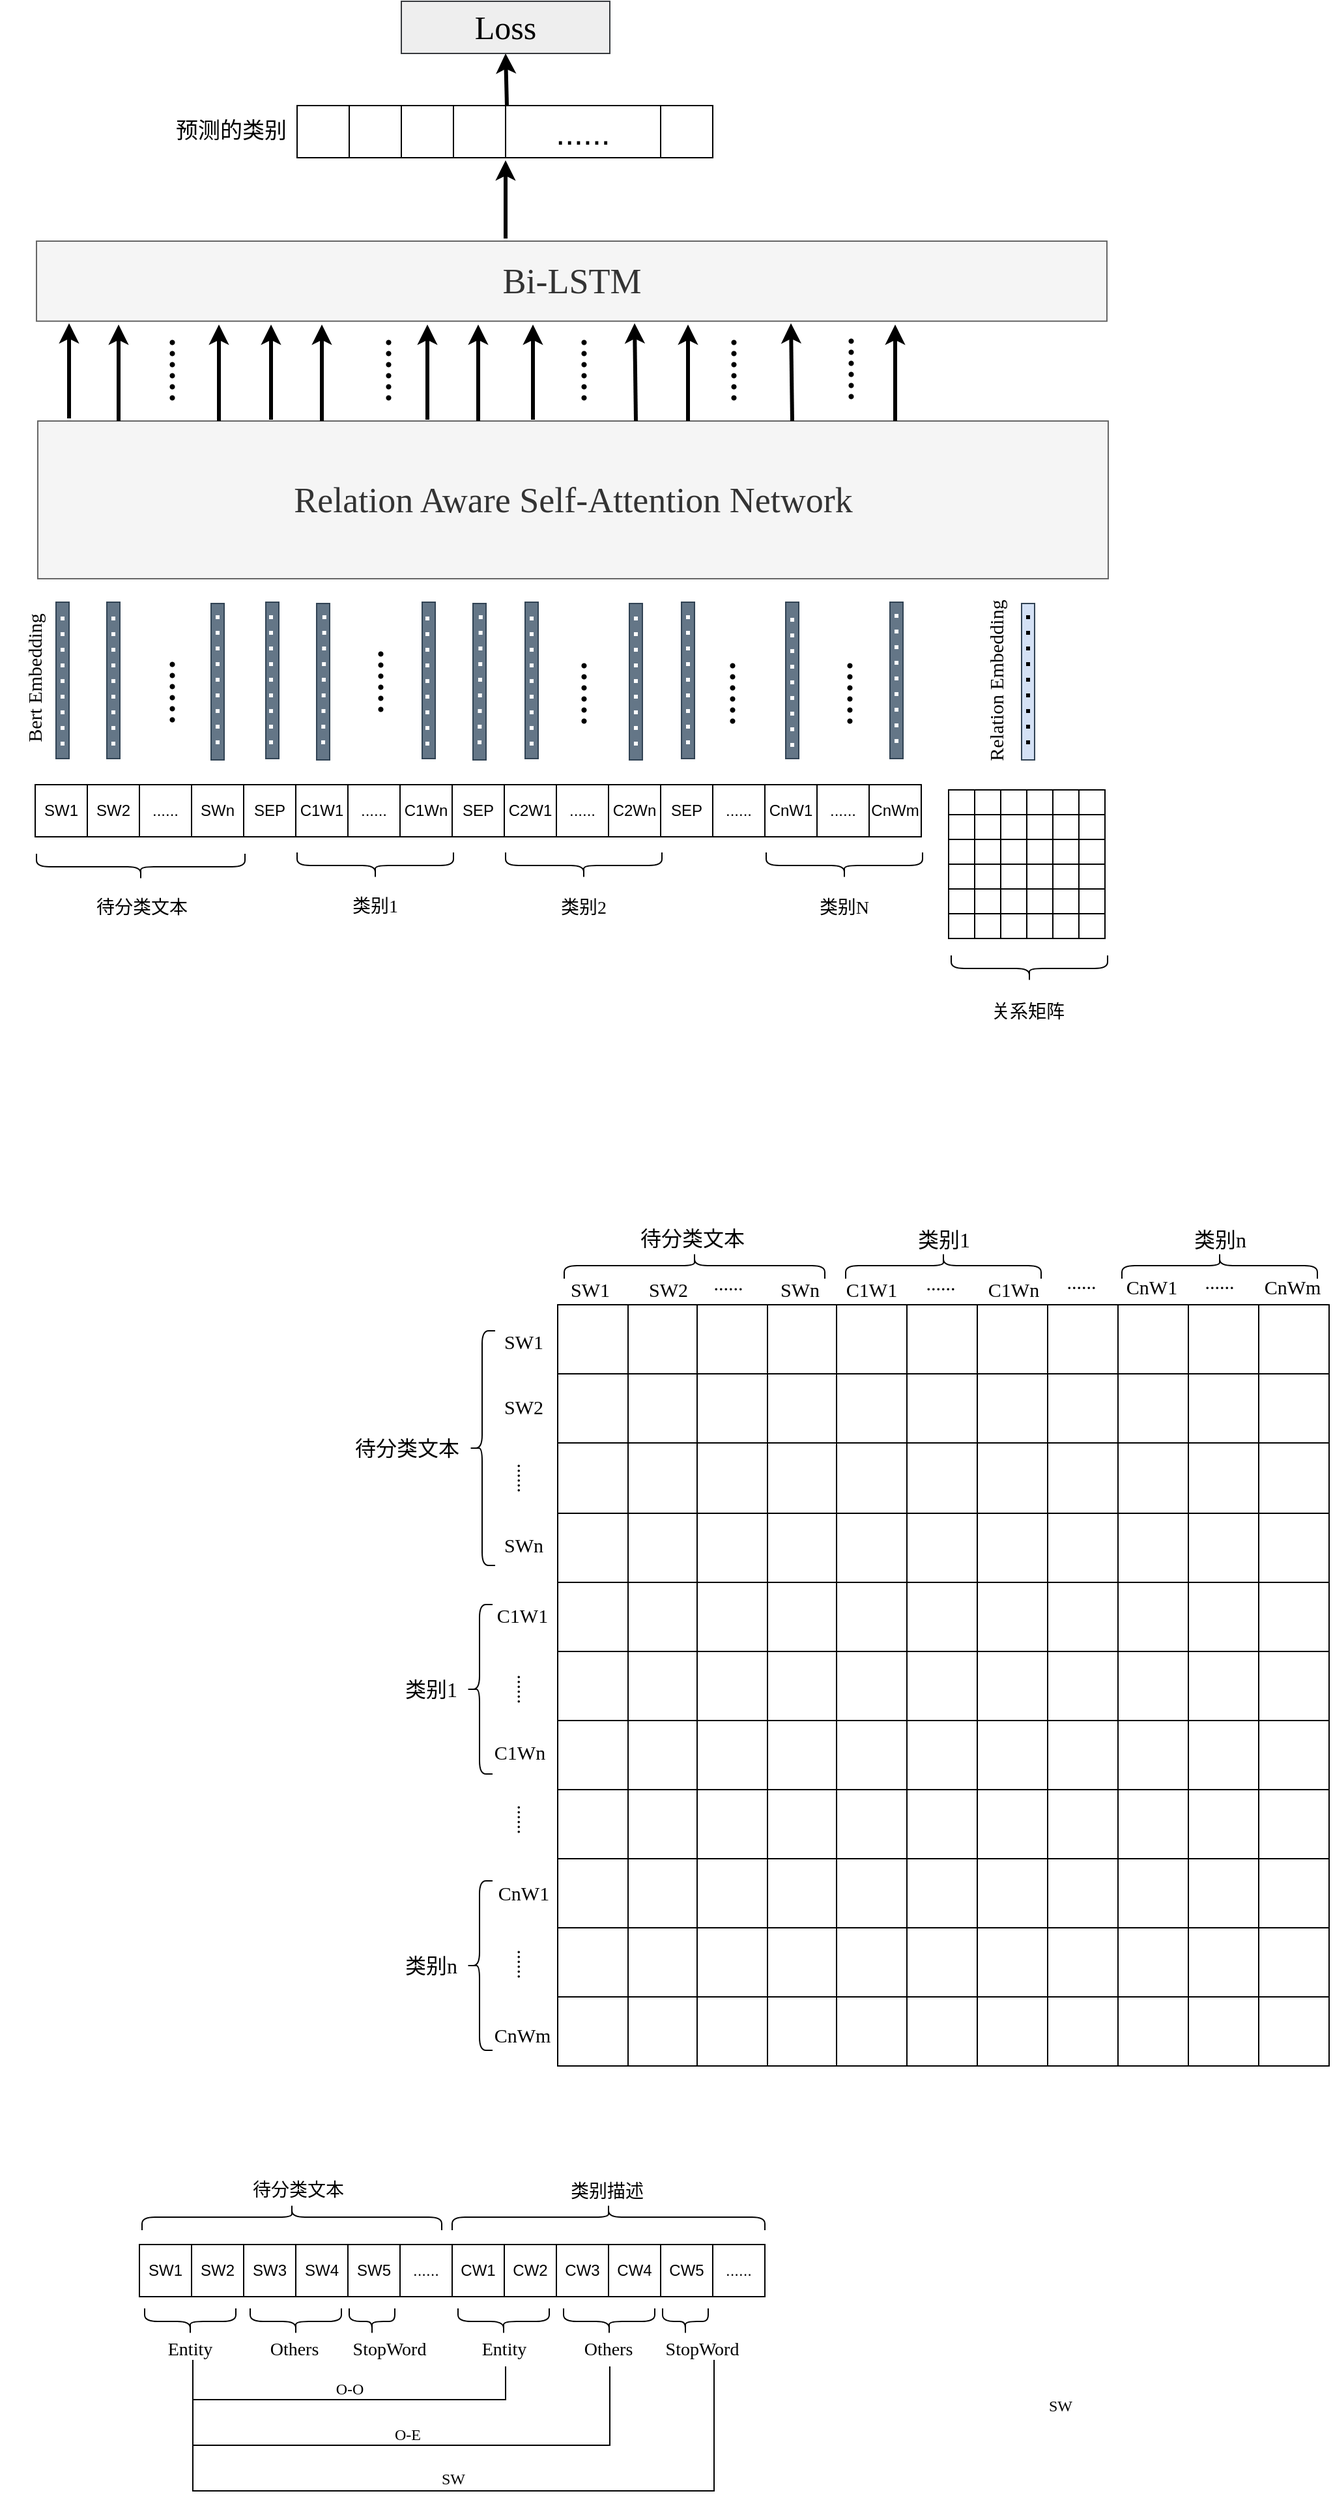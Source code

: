 <mxfile version="20.8.1" type="github">
  <diagram id="Zzuj6kyc0NtODS7EQ0n3" name="第 1 页">
    <mxGraphModel dx="1687" dy="1336" grid="0" gridSize="10" guides="1" tooltips="1" connect="1" arrows="1" fold="1" page="0" pageScale="1" pageWidth="827" pageHeight="1169" math="0" shadow="0">
      <root>
        <mxCell id="0" />
        <mxCell id="1" parent="0" />
        <mxCell id="z94i8-MBYvWFF0PzjlSv-24" value="" style="shape=curlyBracket;whiteSpace=wrap;html=1;rounded=1;labelPosition=left;verticalLabelPosition=middle;align=right;verticalAlign=middle;fontFamily=Verdana;fontSize=12;rotation=-90;" parent="1" vertex="1">
          <mxGeometry x="150" y="544" width="20" height="160" as="geometry" />
        </mxCell>
        <mxCell id="z94i8-MBYvWFF0PzjlSv-25" value="&lt;font style=&quot;font-size: 14px;&quot;&gt;待分类文本&lt;/font&gt;" style="text;html=1;strokeColor=none;fillColor=none;align=center;verticalAlign=middle;whiteSpace=wrap;rounded=0;fontFamily=Verdana;fontSize=12;rotation=0;" parent="1" vertex="1">
          <mxGeometry x="121" y="641" width="80" height="30" as="geometry" />
        </mxCell>
        <mxCell id="z94i8-MBYvWFF0PzjlSv-26" value="" style="shape=curlyBracket;whiteSpace=wrap;html=1;rounded=1;labelPosition=left;verticalLabelPosition=middle;align=right;verticalAlign=middle;fontFamily=Verdana;fontSize=12;rotation=-90;" parent="1" vertex="1">
          <mxGeometry x="330" y="563" width="20" height="120" as="geometry" />
        </mxCell>
        <mxCell id="z94i8-MBYvWFF0PzjlSv-27" value="类别1" style="text;html=1;strokeColor=none;fillColor=none;align=center;verticalAlign=middle;whiteSpace=wrap;rounded=0;fontFamily=Verdana;fontSize=14;rotation=0;" parent="1" vertex="1">
          <mxGeometry x="315" y="640" width="50" height="30" as="geometry" />
        </mxCell>
        <mxCell id="z94i8-MBYvWFF0PzjlSv-28" value="" style="shape=curlyBracket;whiteSpace=wrap;html=1;rounded=1;labelPosition=left;verticalLabelPosition=middle;align=right;verticalAlign=middle;fontFamily=Verdana;fontSize=12;rotation=-90;" parent="1" vertex="1">
          <mxGeometry x="490" y="563" width="20" height="120" as="geometry" />
        </mxCell>
        <mxCell id="z94i8-MBYvWFF0PzjlSv-29" value="类别2" style="text;html=1;strokeColor=none;fillColor=none;align=center;verticalAlign=middle;whiteSpace=wrap;rounded=0;fontFamily=Verdana;fontSize=14;rotation=0;" parent="1" vertex="1">
          <mxGeometry x="475" y="641" width="50" height="30" as="geometry" />
        </mxCell>
        <mxCell id="z94i8-MBYvWFF0PzjlSv-30" value="" style="shape=curlyBracket;whiteSpace=wrap;html=1;rounded=1;labelPosition=left;verticalLabelPosition=middle;align=right;verticalAlign=middle;fontFamily=Verdana;fontSize=12;rotation=-90;" parent="1" vertex="1">
          <mxGeometry x="690" y="563" width="20" height="120" as="geometry" />
        </mxCell>
        <mxCell id="z94i8-MBYvWFF0PzjlSv-31" value="类别N" style="text;html=1;strokeColor=none;fillColor=none;align=center;verticalAlign=middle;whiteSpace=wrap;rounded=0;fontFamily=Verdana;fontSize=14;rotation=0;" parent="1" vertex="1">
          <mxGeometry x="675" y="641" width="50" height="30" as="geometry" />
        </mxCell>
        <mxCell id="z94i8-MBYvWFF0PzjlSv-74" value="" style="shape=curlyBracket;whiteSpace=wrap;html=1;rounded=1;labelPosition=left;verticalLabelPosition=middle;align=right;verticalAlign=middle;fontFamily=Verdana;fontSize=12;rotation=-90;" parent="1" vertex="1">
          <mxGeometry x="832" y="642" width="20" height="120" as="geometry" />
        </mxCell>
        <mxCell id="z94i8-MBYvWFF0PzjlSv-75" value="关系矩阵" style="text;html=1;strokeColor=none;fillColor=none;align=center;verticalAlign=middle;whiteSpace=wrap;rounded=0;fontFamily=Verdana;fontSize=14;rotation=0;" parent="1" vertex="1">
          <mxGeometry x="811" y="721" width="60" height="30" as="geometry" />
        </mxCell>
        <mxCell id="z94i8-MBYvWFF0PzjlSv-77" value="Relation Aware Self-Attention Network" style="rounded=0;whiteSpace=wrap;html=1;fontFamily=Verdana;fontSize=27;labelPosition=center;verticalLabelPosition=middle;align=center;verticalAlign=middle;rotation=0;fillStyle=auto;fillColor=#f5f5f5;fontColor=#333333;strokeColor=#666666;glass=0;" parent="1" vertex="1">
          <mxGeometry x="81" y="282" width="821.5" height="121" as="geometry" />
        </mxCell>
        <mxCell id="z94i8-MBYvWFF0PzjlSv-83" value="" style="rounded=0;whiteSpace=wrap;html=1;glass=0;fillStyle=auto;fontFamily=Verdana;fontSize=27;labelPosition=center;verticalLabelPosition=top;align=center;verticalAlign=bottom;fillColor=#647687;strokeColor=#314354;fontColor=#ffffff;rotation=-90;" parent="1" vertex="1">
          <mxGeometry x="40" y="476" width="120" height="10" as="geometry" />
        </mxCell>
        <mxCell id="z94i8-MBYvWFF0PzjlSv-86" value="" style="endArrow=none;dashed=1;html=1;dashPattern=1 3;strokeWidth=3;rounded=0;fontFamily=Verdana;fontSize=34;strokeColor=#FFFFFF;" parent="1" edge="1">
          <mxGeometry width="50" height="50" relative="1" as="geometry">
            <mxPoint x="100" y="531" as="sourcePoint" />
            <mxPoint x="100" y="426" as="targetPoint" />
          </mxGeometry>
        </mxCell>
        <mxCell id="z94i8-MBYvWFF0PzjlSv-87" value="" style="rounded=0;whiteSpace=wrap;html=1;glass=0;fillStyle=auto;fontFamily=Verdana;fontSize=27;labelPosition=center;verticalLabelPosition=top;align=center;verticalAlign=bottom;fillColor=#647687;strokeColor=#314354;fontColor=#ffffff;rotation=-90;" parent="1" vertex="1">
          <mxGeometry x="79" y="476" width="120" height="10" as="geometry" />
        </mxCell>
        <mxCell id="z94i8-MBYvWFF0PzjlSv-88" value="" style="endArrow=none;dashed=1;html=1;dashPattern=1 3;strokeWidth=3;rounded=0;fontFamily=Verdana;fontSize=34;strokeColor=#FFFFFF;" parent="1" edge="1">
          <mxGeometry width="50" height="50" relative="1" as="geometry">
            <mxPoint x="139" y="531" as="sourcePoint" />
            <mxPoint x="139" y="425" as="targetPoint" />
          </mxGeometry>
        </mxCell>
        <mxCell id="z94i8-MBYvWFF0PzjlSv-89" value="" style="rounded=0;whiteSpace=wrap;html=1;glass=0;fillStyle=auto;fontFamily=Verdana;fontSize=27;labelPosition=center;verticalLabelPosition=top;align=center;verticalAlign=bottom;fillColor=#647687;strokeColor=#314354;fontColor=#ffffff;rotation=-90;" parent="1" vertex="1">
          <mxGeometry x="159" y="477" width="120" height="10" as="geometry" />
        </mxCell>
        <mxCell id="z94i8-MBYvWFF0PzjlSv-90" value="" style="endArrow=none;dashed=1;html=1;dashPattern=1 3;strokeWidth=3;rounded=0;fontFamily=Verdana;fontSize=34;strokeColor=#FFFFFF;" parent="1" edge="1">
          <mxGeometry width="50" height="50" relative="1" as="geometry">
            <mxPoint x="219" y="530" as="sourcePoint" />
            <mxPoint x="219" y="426" as="targetPoint" />
          </mxGeometry>
        </mxCell>
        <mxCell id="z94i8-MBYvWFF0PzjlSv-91" value="" style="rounded=0;whiteSpace=wrap;html=1;glass=0;fillStyle=auto;fontFamily=Verdana;fontSize=27;labelPosition=center;verticalLabelPosition=top;align=center;verticalAlign=bottom;fillColor=#647687;strokeColor=#314354;fontColor=#ffffff;rotation=-90;" parent="1" vertex="1">
          <mxGeometry x="201" y="476" width="120" height="10" as="geometry" />
        </mxCell>
        <mxCell id="z94i8-MBYvWFF0PzjlSv-92" value="" style="endArrow=none;dashed=1;html=1;dashPattern=1 3;strokeWidth=3;rounded=0;fontFamily=Verdana;fontSize=34;strokeColor=#FFFFFF;" parent="1" edge="1">
          <mxGeometry width="50" height="50" relative="1" as="geometry">
            <mxPoint x="260" y="530" as="sourcePoint" />
            <mxPoint x="260" y="425" as="targetPoint" />
          </mxGeometry>
        </mxCell>
        <mxCell id="z94i8-MBYvWFF0PzjlSv-93" value="" style="rounded=0;whiteSpace=wrap;html=1;glass=0;fillStyle=auto;fontFamily=Verdana;fontSize=27;labelPosition=center;verticalLabelPosition=top;align=center;verticalAlign=bottom;fillColor=#647687;strokeColor=#314354;fontColor=#ffffff;rotation=-90;" parent="1" vertex="1">
          <mxGeometry x="240" y="477" width="120" height="10" as="geometry" />
        </mxCell>
        <mxCell id="z94i8-MBYvWFF0PzjlSv-94" value="" style="endArrow=none;dashed=1;html=1;dashPattern=1 3;strokeWidth=3;rounded=0;fontFamily=Verdana;fontSize=34;strokeColor=#FFFFFF;" parent="1" edge="1">
          <mxGeometry width="50" height="50" relative="1" as="geometry">
            <mxPoint x="300" y="530" as="sourcePoint" />
            <mxPoint x="301" y="426" as="targetPoint" />
          </mxGeometry>
        </mxCell>
        <mxCell id="z94i8-MBYvWFF0PzjlSv-95" value="" style="rounded=0;whiteSpace=wrap;html=1;glass=0;fillStyle=auto;fontFamily=Verdana;fontSize=27;labelPosition=center;verticalLabelPosition=top;align=center;verticalAlign=bottom;fillColor=#647687;strokeColor=#314354;fontColor=#ffffff;rotation=-90;" parent="1" vertex="1">
          <mxGeometry x="321" y="476" width="120" height="10" as="geometry" />
        </mxCell>
        <mxCell id="z94i8-MBYvWFF0PzjlSv-96" value="" style="endArrow=none;dashed=1;html=1;dashPattern=1 3;strokeWidth=3;rounded=0;fontFamily=Verdana;fontSize=34;strokeColor=#FFFFFF;" parent="1" edge="1">
          <mxGeometry width="50" height="50" relative="1" as="geometry">
            <mxPoint x="380" y="531" as="sourcePoint" />
            <mxPoint x="380" y="426" as="targetPoint" />
          </mxGeometry>
        </mxCell>
        <mxCell id="z94i8-MBYvWFF0PzjlSv-97" value="" style="rounded=0;whiteSpace=wrap;html=1;glass=0;fillStyle=auto;fontFamily=Verdana;fontSize=27;labelPosition=center;verticalLabelPosition=top;align=center;verticalAlign=bottom;fillColor=#647687;strokeColor=#314354;fontColor=#ffffff;rotation=-90;" parent="1" vertex="1">
          <mxGeometry x="360" y="477" width="120" height="10" as="geometry" />
        </mxCell>
        <mxCell id="z94i8-MBYvWFF0PzjlSv-98" value="" style="endArrow=none;dashed=1;html=1;dashPattern=1 3;strokeWidth=3;rounded=0;fontFamily=Verdana;fontSize=34;strokeColor=#FFFFFF;" parent="1" edge="1">
          <mxGeometry width="50" height="50" relative="1" as="geometry">
            <mxPoint x="420" y="530" as="sourcePoint" />
            <mxPoint x="421" y="426" as="targetPoint" />
          </mxGeometry>
        </mxCell>
        <mxCell id="z94i8-MBYvWFF0PzjlSv-99" value="" style="rounded=0;whiteSpace=wrap;html=1;glass=0;fillStyle=auto;fontFamily=Verdana;fontSize=27;labelPosition=center;verticalLabelPosition=top;align=center;verticalAlign=bottom;fillColor=#647687;strokeColor=#314354;fontColor=#ffffff;rotation=-90;" parent="1" vertex="1">
          <mxGeometry x="400" y="476" width="120" height="10" as="geometry" />
        </mxCell>
        <mxCell id="z94i8-MBYvWFF0PzjlSv-100" value="" style="endArrow=none;dashed=1;html=1;dashPattern=1 3;strokeWidth=3;rounded=0;fontFamily=Verdana;fontSize=34;strokeColor=#FFFFFF;" parent="1" edge="1">
          <mxGeometry width="50" height="50" relative="1" as="geometry">
            <mxPoint x="460" y="531" as="sourcePoint" />
            <mxPoint x="460" y="425" as="targetPoint" />
          </mxGeometry>
        </mxCell>
        <mxCell id="z94i8-MBYvWFF0PzjlSv-101" value="" style="rounded=0;whiteSpace=wrap;html=1;glass=0;fillStyle=auto;fontFamily=Verdana;fontSize=27;labelPosition=center;verticalLabelPosition=top;align=center;verticalAlign=bottom;fillColor=#647687;strokeColor=#314354;fontColor=#ffffff;rotation=-90;" parent="1" vertex="1">
          <mxGeometry x="480" y="477" width="120" height="10" as="geometry" />
        </mxCell>
        <mxCell id="z94i8-MBYvWFF0PzjlSv-102" value="" style="endArrow=none;dashed=1;html=1;dashPattern=1 3;strokeWidth=3;rounded=0;fontFamily=Verdana;fontSize=34;strokeColor=#FFFFFF;" parent="1" edge="1">
          <mxGeometry width="50" height="50" relative="1" as="geometry">
            <mxPoint x="540" y="531" as="sourcePoint" />
            <mxPoint x="540" y="426" as="targetPoint" />
          </mxGeometry>
        </mxCell>
        <mxCell id="z94i8-MBYvWFF0PzjlSv-103" value="" style="rounded=0;whiteSpace=wrap;html=1;glass=0;fillStyle=auto;fontFamily=Verdana;fontSize=27;labelPosition=center;verticalLabelPosition=top;align=center;verticalAlign=bottom;fillColor=#647687;strokeColor=#314354;fontColor=#ffffff;rotation=-90;" parent="1" vertex="1">
          <mxGeometry x="520" y="476" width="120" height="10" as="geometry" />
        </mxCell>
        <mxCell id="z94i8-MBYvWFF0PzjlSv-104" value="" style="endArrow=none;dashed=1;html=1;dashPattern=1 3;strokeWidth=3;rounded=0;fontFamily=Verdana;fontSize=34;strokeColor=#FFFFFF;" parent="1" edge="1">
          <mxGeometry width="50" height="50" relative="1" as="geometry">
            <mxPoint x="580" y="530" as="sourcePoint" />
            <mxPoint x="580" y="424" as="targetPoint" />
          </mxGeometry>
        </mxCell>
        <mxCell id="z94i8-MBYvWFF0PzjlSv-105" value="" style="rounded=0;whiteSpace=wrap;html=1;glass=0;fillStyle=auto;fontFamily=Verdana;fontSize=27;labelPosition=center;verticalLabelPosition=top;align=center;verticalAlign=bottom;fillColor=#647687;strokeColor=#314354;fontColor=#ffffff;rotation=-90;" parent="1" vertex="1">
          <mxGeometry x="600" y="476" width="120" height="10" as="geometry" />
        </mxCell>
        <mxCell id="z94i8-MBYvWFF0PzjlSv-106" value="" style="endArrow=none;dashed=1;html=1;dashPattern=1 3;strokeWidth=3;rounded=0;fontFamily=Verdana;fontSize=34;strokeColor=#FFFFFF;" parent="1" edge="1">
          <mxGeometry width="50" height="50" relative="1" as="geometry">
            <mxPoint x="660" y="532" as="sourcePoint" />
            <mxPoint x="660" y="427" as="targetPoint" />
          </mxGeometry>
        </mxCell>
        <mxCell id="z94i8-MBYvWFF0PzjlSv-107" value="" style="rounded=0;whiteSpace=wrap;html=1;glass=0;fillStyle=auto;fontFamily=Verdana;fontSize=27;labelPosition=center;verticalLabelPosition=top;align=center;verticalAlign=bottom;fillColor=#647687;strokeColor=#314354;fontColor=#ffffff;rotation=-90;" parent="1" vertex="1">
          <mxGeometry x="680" y="476" width="120" height="10" as="geometry" />
        </mxCell>
        <mxCell id="z94i8-MBYvWFF0PzjlSv-108" value="" style="endArrow=none;dashed=1;html=1;dashPattern=1 3;strokeWidth=3;rounded=0;fontFamily=Verdana;fontSize=34;strokeColor=#FFFFFF;" parent="1" edge="1">
          <mxGeometry width="50" height="50" relative="1" as="geometry">
            <mxPoint x="740" y="529" as="sourcePoint" />
            <mxPoint x="740" y="425" as="targetPoint" />
          </mxGeometry>
        </mxCell>
        <mxCell id="z94i8-MBYvWFF0PzjlSv-110" style="edgeStyle=orthogonalEdgeStyle;rounded=0;orthogonalLoop=1;jettySize=auto;html=1;exitX=0.75;exitY=1;exitDx=0;exitDy=0;strokeColor=#FFFFFF;strokeWidth=3;fontFamily=Verdana;fontSize=34;endArrow=none;endFill=0;" parent="1" source="z94i8-MBYvWFF0PzjlSv-109" edge="1">
          <mxGeometry relative="1" as="geometry">
            <mxPoint x="180" y="501" as="targetPoint" />
          </mxGeometry>
        </mxCell>
        <mxCell id="z94i8-MBYvWFF0PzjlSv-109" value="......" style="text;html=1;strokeColor=none;fillColor=none;align=center;verticalAlign=middle;whiteSpace=wrap;rounded=0;glass=0;fillStyle=auto;fontFamily=Verdana;fontSize=34;rotation=-90;" parent="1" vertex="1">
          <mxGeometry x="145" y="475" width="60" height="30" as="geometry" />
        </mxCell>
        <mxCell id="z94i8-MBYvWFF0PzjlSv-111" value="......" style="text;html=1;strokeColor=none;fillColor=none;align=center;verticalAlign=middle;whiteSpace=wrap;rounded=0;glass=0;fillStyle=auto;fontFamily=Verdana;fontSize=34;rotation=-90;" parent="1" vertex="1">
          <mxGeometry x="305" y="467" width="60" height="30" as="geometry" />
        </mxCell>
        <mxCell id="z94i8-MBYvWFF0PzjlSv-112" value="......" style="text;html=1;strokeColor=none;fillColor=none;align=center;verticalAlign=middle;whiteSpace=wrap;rounded=0;glass=0;fillStyle=auto;fontFamily=Verdana;fontSize=34;rotation=-90;" parent="1" vertex="1">
          <mxGeometry x="461" y="476" width="60" height="30" as="geometry" />
        </mxCell>
        <mxCell id="z94i8-MBYvWFF0PzjlSv-113" value="......" style="text;html=1;strokeColor=none;fillColor=none;align=center;verticalAlign=middle;whiteSpace=wrap;rounded=0;glass=0;fillStyle=auto;fontFamily=Verdana;fontSize=34;rotation=-90;" parent="1" vertex="1">
          <mxGeometry x="575" y="476" width="60" height="30" as="geometry" />
        </mxCell>
        <mxCell id="z94i8-MBYvWFF0PzjlSv-114" value="......" style="text;html=1;strokeColor=none;fillColor=none;align=center;verticalAlign=middle;whiteSpace=wrap;rounded=0;glass=0;fillStyle=auto;fontFamily=Verdana;fontSize=34;rotation=-90;" parent="1" vertex="1">
          <mxGeometry x="665" y="476" width="60" height="30" as="geometry" />
        </mxCell>
        <mxCell id="z94i8-MBYvWFF0PzjlSv-115" value="" style="rounded=0;whiteSpace=wrap;html=1;glass=0;fillStyle=auto;fontFamily=Verdana;fontSize=27;labelPosition=center;verticalLabelPosition=top;align=center;verticalAlign=bottom;fillColor=#D4E1F5;strokeColor=#314354;fontColor=#ffffff;rotation=-90;" parent="1" vertex="1">
          <mxGeometry x="781" y="477" width="120" height="10" as="geometry" />
        </mxCell>
        <mxCell id="z94i8-MBYvWFF0PzjlSv-116" value="" style="endArrow=none;dashed=1;html=1;dashPattern=1 3;strokeWidth=3;rounded=0;fontFamily=Verdana;fontSize=34;strokeColor=#000000;" parent="1" edge="1">
          <mxGeometry width="50" height="50" relative="1" as="geometry">
            <mxPoint x="841" y="530" as="sourcePoint" />
            <mxPoint x="841" y="426" as="targetPoint" />
          </mxGeometry>
        </mxCell>
        <mxCell id="z94i8-MBYvWFF0PzjlSv-117" value="&lt;font style=&quot;font-size: 15px;&quot;&gt;Bert Embedding&lt;/font&gt;" style="text;html=1;strokeColor=none;fillColor=none;align=center;verticalAlign=middle;whiteSpace=wrap;rounded=0;glass=0;fillStyle=auto;fontFamily=Verdana;fontSize=34;rotation=-90;" parent="1" vertex="1">
          <mxGeometry x="-2" y="469" width="150" height="20" as="geometry" />
        </mxCell>
        <mxCell id="z94i8-MBYvWFF0PzjlSv-118" value="&lt;font style=&quot;font-size: 15px;&quot;&gt;Relation Embedding&lt;/font&gt;" style="text;html=1;strokeColor=none;fillColor=none;align=center;verticalAlign=middle;whiteSpace=wrap;rounded=0;glass=0;fillStyle=auto;fontFamily=Verdana;fontSize=34;rotation=-90;" parent="1" vertex="1">
          <mxGeometry x="726" y="471" width="170" height="20" as="geometry" />
        </mxCell>
        <mxCell id="z94i8-MBYvWFF0PzjlSv-119" value="Bi-LSTM" style="rounded=0;whiteSpace=wrap;html=1;fontFamily=Verdana;fontSize=27;labelPosition=center;verticalLabelPosition=middle;align=center;verticalAlign=middle;rotation=0;fillStyle=auto;fillColor=#f5f5f5;fontColor=#333333;strokeColor=#666666;glass=0;" parent="1" vertex="1">
          <mxGeometry x="80" y="144" width="821.5" height="61.38" as="geometry" />
        </mxCell>
        <mxCell id="z94i8-MBYvWFF0PzjlSv-120" value="" style="endArrow=classic;html=1;rounded=0;strokeColor=#000000;strokeWidth=3;fontFamily=Verdana;fontSize=14;" parent="1" edge="1">
          <mxGeometry width="50" height="50" relative="1" as="geometry">
            <mxPoint x="105" y="280" as="sourcePoint" />
            <mxPoint x="105" y="207" as="targetPoint" />
          </mxGeometry>
        </mxCell>
        <mxCell id="z94i8-MBYvWFF0PzjlSv-121" value="" style="endArrow=classic;html=1;rounded=0;strokeColor=#000000;strokeWidth=3;fontFamily=Verdana;fontSize=14;" parent="1" edge="1">
          <mxGeometry width="50" height="50" relative="1" as="geometry">
            <mxPoint x="143" y="282" as="sourcePoint" />
            <mxPoint x="143" y="208" as="targetPoint" />
          </mxGeometry>
        </mxCell>
        <mxCell id="z94i8-MBYvWFF0PzjlSv-122" value="" style="endArrow=classic;html=1;rounded=0;strokeColor=#000000;strokeWidth=3;fontFamily=Verdana;fontSize=14;" parent="1" edge="1">
          <mxGeometry width="50" height="50" relative="1" as="geometry">
            <mxPoint x="220" y="282" as="sourcePoint" />
            <mxPoint x="220" y="208" as="targetPoint" />
          </mxGeometry>
        </mxCell>
        <mxCell id="z94i8-MBYvWFF0PzjlSv-123" value="" style="endArrow=classic;html=1;rounded=0;strokeColor=#000000;strokeWidth=3;fontFamily=Verdana;fontSize=14;" parent="1" edge="1">
          <mxGeometry width="50" height="50" relative="1" as="geometry">
            <mxPoint x="260" y="281" as="sourcePoint" />
            <mxPoint x="260" y="208" as="targetPoint" />
          </mxGeometry>
        </mxCell>
        <mxCell id="z94i8-MBYvWFF0PzjlSv-124" value="" style="endArrow=classic;html=1;rounded=0;strokeColor=#000000;strokeWidth=3;fontFamily=Verdana;fontSize=14;" parent="1" edge="1">
          <mxGeometry width="50" height="50" relative="1" as="geometry">
            <mxPoint x="299" y="282" as="sourcePoint" />
            <mxPoint x="299" y="208" as="targetPoint" />
          </mxGeometry>
        </mxCell>
        <mxCell id="z94i8-MBYvWFF0PzjlSv-125" value="" style="endArrow=classic;html=1;rounded=0;strokeColor=#000000;strokeWidth=3;fontFamily=Verdana;fontSize=14;" parent="1" edge="1">
          <mxGeometry width="50" height="50" relative="1" as="geometry">
            <mxPoint x="380" y="281" as="sourcePoint" />
            <mxPoint x="380" y="208" as="targetPoint" />
          </mxGeometry>
        </mxCell>
        <mxCell id="z94i8-MBYvWFF0PzjlSv-126" value="" style="endArrow=classic;html=1;rounded=0;strokeColor=#000000;strokeWidth=3;fontFamily=Verdana;fontSize=14;" parent="1" edge="1">
          <mxGeometry width="50" height="50" relative="1" as="geometry">
            <mxPoint x="419" y="282" as="sourcePoint" />
            <mxPoint x="419" y="208" as="targetPoint" />
          </mxGeometry>
        </mxCell>
        <mxCell id="z94i8-MBYvWFF0PzjlSv-127" value="" style="endArrow=classic;html=1;rounded=0;strokeColor=#000000;strokeWidth=3;fontFamily=Verdana;fontSize=14;" parent="1" edge="1">
          <mxGeometry width="50" height="50" relative="1" as="geometry">
            <mxPoint x="461" y="281" as="sourcePoint" />
            <mxPoint x="461" y="208" as="targetPoint" />
          </mxGeometry>
        </mxCell>
        <mxCell id="z94i8-MBYvWFF0PzjlSv-128" value="" style="endArrow=classic;html=1;rounded=0;strokeColor=#000000;strokeWidth=3;fontFamily=Verdana;fontSize=14;" parent="1" edge="1">
          <mxGeometry width="50" height="50" relative="1" as="geometry">
            <mxPoint x="540" y="282" as="sourcePoint" />
            <mxPoint x="539" y="207" as="targetPoint" />
          </mxGeometry>
        </mxCell>
        <mxCell id="z94i8-MBYvWFF0PzjlSv-129" value="" style="endArrow=classic;html=1;rounded=0;strokeColor=#000000;strokeWidth=3;fontFamily=Verdana;fontSize=14;" parent="1" edge="1">
          <mxGeometry width="50" height="50" relative="1" as="geometry">
            <mxPoint x="580" y="282" as="sourcePoint" />
            <mxPoint x="580" y="208" as="targetPoint" />
          </mxGeometry>
        </mxCell>
        <mxCell id="z94i8-MBYvWFF0PzjlSv-130" value="" style="endArrow=classic;html=1;rounded=0;strokeColor=#000000;strokeWidth=3;fontFamily=Verdana;fontSize=14;" parent="1" edge="1">
          <mxGeometry width="50" height="50" relative="1" as="geometry">
            <mxPoint x="660" y="282" as="sourcePoint" />
            <mxPoint x="659" y="207" as="targetPoint" />
          </mxGeometry>
        </mxCell>
        <mxCell id="z94i8-MBYvWFF0PzjlSv-131" value="" style="endArrow=classic;html=1;rounded=0;strokeColor=#000000;strokeWidth=3;fontFamily=Verdana;fontSize=14;" parent="1" edge="1">
          <mxGeometry width="50" height="50" relative="1" as="geometry">
            <mxPoint x="739" y="282" as="sourcePoint" />
            <mxPoint x="739" y="208" as="targetPoint" />
          </mxGeometry>
        </mxCell>
        <mxCell id="z94i8-MBYvWFF0PzjlSv-132" value="......" style="text;html=1;strokeColor=none;fillColor=none;align=center;verticalAlign=middle;whiteSpace=wrap;rounded=0;glass=0;fillStyle=auto;fontFamily=Verdana;fontSize=34;rotation=-90;" parent="1" vertex="1">
          <mxGeometry x="145" y="228" width="60" height="30" as="geometry" />
        </mxCell>
        <mxCell id="z94i8-MBYvWFF0PzjlSv-133" value="......" style="text;html=1;strokeColor=none;fillColor=none;align=center;verticalAlign=middle;whiteSpace=wrap;rounded=0;glass=0;fillStyle=auto;fontFamily=Verdana;fontSize=34;rotation=-90;" parent="1" vertex="1">
          <mxGeometry x="311" y="228" width="60" height="30" as="geometry" />
        </mxCell>
        <mxCell id="z94i8-MBYvWFF0PzjlSv-134" value="......" style="text;html=1;strokeColor=none;fillColor=none;align=center;verticalAlign=middle;whiteSpace=wrap;rounded=0;glass=0;fillStyle=auto;fontFamily=Verdana;fontSize=34;rotation=-90;" parent="1" vertex="1">
          <mxGeometry x="461" y="228" width="60" height="30" as="geometry" />
        </mxCell>
        <mxCell id="z94i8-MBYvWFF0PzjlSv-135" value="......" style="text;html=1;strokeColor=none;fillColor=none;align=center;verticalAlign=middle;whiteSpace=wrap;rounded=0;glass=0;fillStyle=auto;fontFamily=Verdana;fontSize=34;rotation=-90;" parent="1" vertex="1">
          <mxGeometry x="576" y="228" width="60" height="30" as="geometry" />
        </mxCell>
        <mxCell id="z94i8-MBYvWFF0PzjlSv-136" value="......" style="text;html=1;strokeColor=none;fillColor=none;align=center;verticalAlign=middle;whiteSpace=wrap;rounded=0;glass=0;fillStyle=auto;fontFamily=Verdana;fontSize=34;rotation=-90;" parent="1" vertex="1">
          <mxGeometry x="666" y="227" width="60" height="30" as="geometry" />
        </mxCell>
        <mxCell id="z94i8-MBYvWFF0PzjlSv-137" value="" style="rounded=0;whiteSpace=wrap;html=1;rotation=-90;" parent="1" vertex="1">
          <mxGeometry x="280" y="40" width="40" height="40" as="geometry" />
        </mxCell>
        <mxCell id="z94i8-MBYvWFF0PzjlSv-154" value="" style="endArrow=classic;html=1;rounded=0;strokeColor=#000000;strokeWidth=3;fontFamily=Verdana;fontSize=14;" parent="1" edge="1">
          <mxGeometry width="50" height="50" relative="1" as="geometry">
            <mxPoint x="440" y="142" as="sourcePoint" />
            <mxPoint x="440" y="82" as="targetPoint" />
          </mxGeometry>
        </mxCell>
        <mxCell id="z94i8-MBYvWFF0PzjlSv-156" value="&lt;font style=&quot;font-size: 17px;&quot;&gt;预测的类别&lt;/font&gt;" style="text;html=1;strokeColor=none;fillColor=none;align=center;verticalAlign=middle;whiteSpace=wrap;rounded=0;glass=0;fillStyle=auto;fontFamily=Verdana;fontSize=17;rotation=0;" parent="1" vertex="1">
          <mxGeometry x="170" y="45" width="119" height="30" as="geometry" />
        </mxCell>
        <mxCell id="z94i8-MBYvWFF0PzjlSv-160" value="" style="endArrow=classic;html=1;rounded=0;strokeColor=#000000;strokeWidth=3;fontFamily=Verdana;fontSize=17;entryX=0;entryY=0.5;entryDx=0;entryDy=0;" parent="1" edge="1">
          <mxGeometry width="50" height="50" relative="1" as="geometry">
            <mxPoint x="441" y="40" as="sourcePoint" />
            <mxPoint x="440" as="targetPoint" />
          </mxGeometry>
        </mxCell>
        <mxCell id="z94i8-MBYvWFF0PzjlSv-162" value="&lt;font style=&quot;font-size: 12px;&quot;&gt;SW1&lt;/font&gt;" style="rounded=0;whiteSpace=wrap;html=1;rotation=0;" parent="1" vertex="1">
          <mxGeometry x="79" y="561" width="40" height="40" as="geometry" />
        </mxCell>
        <mxCell id="z94i8-MBYvWFF0PzjlSv-163" value="&lt;font style=&quot;font-size: 12px;&quot;&gt;SW2&lt;/font&gt;" style="rounded=0;whiteSpace=wrap;html=1;rotation=0;" parent="1" vertex="1">
          <mxGeometry x="119" y="561" width="40" height="40" as="geometry" />
        </mxCell>
        <mxCell id="z94i8-MBYvWFF0PzjlSv-164" value="&lt;font style=&quot;font-size: 12px;&quot;&gt;......&lt;/font&gt;" style="rounded=0;whiteSpace=wrap;html=1;rotation=0;" parent="1" vertex="1">
          <mxGeometry x="159" y="561" width="40" height="40" as="geometry" />
        </mxCell>
        <mxCell id="z94i8-MBYvWFF0PzjlSv-165" value="&lt;font style=&quot;font-size: 12px;&quot;&gt;SWn&lt;/font&gt;" style="rounded=0;whiteSpace=wrap;html=1;rotation=0;" parent="1" vertex="1">
          <mxGeometry x="199" y="561" width="40" height="40" as="geometry" />
        </mxCell>
        <mxCell id="z94i8-MBYvWFF0PzjlSv-166" value="&lt;font style=&quot;font-size: 12px;&quot;&gt;SEP&lt;/font&gt;" style="rounded=0;whiteSpace=wrap;html=1;rotation=0;" parent="1" vertex="1">
          <mxGeometry x="239" y="561" width="40" height="40" as="geometry" />
        </mxCell>
        <mxCell id="z94i8-MBYvWFF0PzjlSv-167" value="&lt;font style=&quot;font-size: 12px;&quot;&gt;C1W1&lt;/font&gt;" style="rounded=0;whiteSpace=wrap;html=1;rotation=0;" parent="1" vertex="1">
          <mxGeometry x="279" y="561" width="40" height="40" as="geometry" />
        </mxCell>
        <mxCell id="z94i8-MBYvWFF0PzjlSv-168" value="......" style="rounded=0;whiteSpace=wrap;html=1;rotation=0;" parent="1" vertex="1">
          <mxGeometry x="319" y="561" width="40" height="40" as="geometry" />
        </mxCell>
        <mxCell id="z94i8-MBYvWFF0PzjlSv-169" value="&lt;font style=&quot;font-size: 12px;&quot;&gt;C1Wn&lt;/font&gt;" style="rounded=0;whiteSpace=wrap;html=1;rotation=0;" parent="1" vertex="1">
          <mxGeometry x="359" y="561" width="40" height="40" as="geometry" />
        </mxCell>
        <mxCell id="z94i8-MBYvWFF0PzjlSv-170" value="&lt;font style=&quot;font-size: 12px;&quot;&gt;SEP&lt;/font&gt;" style="rounded=0;whiteSpace=wrap;html=1;rotation=0;" parent="1" vertex="1">
          <mxGeometry x="399" y="561" width="40" height="40" as="geometry" />
        </mxCell>
        <mxCell id="z94i8-MBYvWFF0PzjlSv-171" value="&lt;font style=&quot;font-size: 12px;&quot;&gt;C2W1&lt;/font&gt;" style="rounded=0;whiteSpace=wrap;html=1;rotation=0;" parent="1" vertex="1">
          <mxGeometry x="439" y="561" width="40" height="40" as="geometry" />
        </mxCell>
        <mxCell id="z94i8-MBYvWFF0PzjlSv-172" value="&lt;font style=&quot;font-size: 12px;&quot;&gt;......&lt;/font&gt;" style="rounded=0;whiteSpace=wrap;html=1;rotation=0;" parent="1" vertex="1">
          <mxGeometry x="479" y="561" width="40" height="40" as="geometry" />
        </mxCell>
        <mxCell id="z94i8-MBYvWFF0PzjlSv-173" value="&lt;font style=&quot;font-size: 12px;&quot;&gt;C2Wn&lt;/font&gt;" style="rounded=0;whiteSpace=wrap;html=1;rotation=0;" parent="1" vertex="1">
          <mxGeometry x="519" y="561" width="40" height="40" as="geometry" />
        </mxCell>
        <mxCell id="z94i8-MBYvWFF0PzjlSv-174" value="SEP" style="rounded=0;whiteSpace=wrap;html=1;rotation=0;" parent="1" vertex="1">
          <mxGeometry x="559" y="561" width="40" height="40" as="geometry" />
        </mxCell>
        <mxCell id="z94i8-MBYvWFF0PzjlSv-175" value="&lt;font style=&quot;font-size: 12px;&quot;&gt;......&lt;/font&gt;" style="rounded=0;whiteSpace=wrap;html=1;rotation=0;" parent="1" vertex="1">
          <mxGeometry x="599" y="561" width="40" height="40" as="geometry" />
        </mxCell>
        <mxCell id="z94i8-MBYvWFF0PzjlSv-176" value="CnW1" style="rounded=0;whiteSpace=wrap;html=1;rotation=0;" parent="1" vertex="1">
          <mxGeometry x="639" y="561" width="40" height="40" as="geometry" />
        </mxCell>
        <mxCell id="z94i8-MBYvWFF0PzjlSv-177" value="......" style="rounded=0;whiteSpace=wrap;html=1;rotation=0;" parent="1" vertex="1">
          <mxGeometry x="679" y="561" width="40" height="40" as="geometry" />
        </mxCell>
        <mxCell id="z94i8-MBYvWFF0PzjlSv-178" value="&lt;font style=&quot;font-size: 12px;&quot;&gt;CnWm&lt;/font&gt;" style="rounded=0;whiteSpace=wrap;html=1;rotation=0;" parent="1" vertex="1">
          <mxGeometry x="719" y="561" width="40" height="40" as="geometry" />
        </mxCell>
        <mxCell id="z94i8-MBYvWFF0PzjlSv-203" value="" style="group" parent="1" vertex="1" connectable="0">
          <mxGeometry x="780" y="641" width="120" height="38" as="geometry" />
        </mxCell>
        <mxCell id="z94i8-MBYvWFF0PzjlSv-194" value="" style="group" parent="z94i8-MBYvWFF0PzjlSv-203" vertex="1" connectable="0">
          <mxGeometry y="19" width="120" height="19" as="geometry" />
        </mxCell>
        <mxCell id="z94i8-MBYvWFF0PzjlSv-188" value="" style="group" parent="z94i8-MBYvWFF0PzjlSv-194" vertex="1" connectable="0">
          <mxGeometry width="80" height="19" as="geometry" />
        </mxCell>
        <mxCell id="z94i8-MBYvWFF0PzjlSv-184" value="" style="rounded=0;whiteSpace=wrap;html=1;glass=0;fillStyle=auto;fontFamily=Verdana;fontSize=17;" parent="z94i8-MBYvWFF0PzjlSv-188" vertex="1">
          <mxGeometry width="20" height="19" as="geometry" />
        </mxCell>
        <mxCell id="z94i8-MBYvWFF0PzjlSv-185" value="" style="rounded=0;whiteSpace=wrap;html=1;glass=0;fillStyle=auto;fontFamily=Verdana;fontSize=17;" parent="z94i8-MBYvWFF0PzjlSv-188" vertex="1">
          <mxGeometry x="20" width="20" height="19" as="geometry" />
        </mxCell>
        <mxCell id="z94i8-MBYvWFF0PzjlSv-186" value="" style="rounded=0;whiteSpace=wrap;html=1;glass=0;fillStyle=auto;fontFamily=Verdana;fontSize=17;" parent="z94i8-MBYvWFF0PzjlSv-188" vertex="1">
          <mxGeometry x="60" width="20" height="19" as="geometry" />
        </mxCell>
        <mxCell id="z94i8-MBYvWFF0PzjlSv-187" value="" style="rounded=0;whiteSpace=wrap;html=1;glass=0;fillStyle=auto;fontFamily=Verdana;fontSize=17;" parent="z94i8-MBYvWFF0PzjlSv-188" vertex="1">
          <mxGeometry x="40" width="20" height="19" as="geometry" />
        </mxCell>
        <mxCell id="z94i8-MBYvWFF0PzjlSv-190" value="" style="rounded=0;whiteSpace=wrap;html=1;glass=0;fillStyle=auto;fontFamily=Verdana;fontSize=17;" parent="z94i8-MBYvWFF0PzjlSv-194" vertex="1">
          <mxGeometry x="80" width="20" height="19" as="geometry" />
        </mxCell>
        <mxCell id="z94i8-MBYvWFF0PzjlSv-191" value="" style="rounded=0;whiteSpace=wrap;html=1;glass=0;fillStyle=auto;fontFamily=Verdana;fontSize=17;" parent="z94i8-MBYvWFF0PzjlSv-194" vertex="1">
          <mxGeometry x="100" width="20" height="19" as="geometry" />
        </mxCell>
        <mxCell id="z94i8-MBYvWFF0PzjlSv-195" value="" style="group" parent="z94i8-MBYvWFF0PzjlSv-203" vertex="1" connectable="0">
          <mxGeometry width="120" height="19" as="geometry" />
        </mxCell>
        <mxCell id="z94i8-MBYvWFF0PzjlSv-196" value="" style="group" parent="z94i8-MBYvWFF0PzjlSv-195" vertex="1" connectable="0">
          <mxGeometry width="80" height="19" as="geometry" />
        </mxCell>
        <mxCell id="z94i8-MBYvWFF0PzjlSv-197" value="" style="rounded=0;whiteSpace=wrap;html=1;glass=0;fillStyle=auto;fontFamily=Verdana;fontSize=17;" parent="z94i8-MBYvWFF0PzjlSv-196" vertex="1">
          <mxGeometry width="20" height="19" as="geometry" />
        </mxCell>
        <mxCell id="z94i8-MBYvWFF0PzjlSv-198" value="" style="rounded=0;whiteSpace=wrap;html=1;glass=0;fillStyle=auto;fontFamily=Verdana;fontSize=17;" parent="z94i8-MBYvWFF0PzjlSv-196" vertex="1">
          <mxGeometry x="20" width="20" height="19" as="geometry" />
        </mxCell>
        <mxCell id="z94i8-MBYvWFF0PzjlSv-199" value="" style="rounded=0;whiteSpace=wrap;html=1;glass=0;fillStyle=auto;fontFamily=Verdana;fontSize=17;" parent="z94i8-MBYvWFF0PzjlSv-196" vertex="1">
          <mxGeometry x="60" width="20" height="19" as="geometry" />
        </mxCell>
        <mxCell id="z94i8-MBYvWFF0PzjlSv-200" value="" style="rounded=0;whiteSpace=wrap;html=1;glass=0;fillStyle=auto;fontFamily=Verdana;fontSize=17;" parent="z94i8-MBYvWFF0PzjlSv-196" vertex="1">
          <mxGeometry x="40" width="20" height="19" as="geometry" />
        </mxCell>
        <mxCell id="z94i8-MBYvWFF0PzjlSv-201" value="" style="rounded=0;whiteSpace=wrap;html=1;glass=0;fillStyle=auto;fontFamily=Verdana;fontSize=17;" parent="z94i8-MBYvWFF0PzjlSv-195" vertex="1">
          <mxGeometry x="80" width="20" height="19" as="geometry" />
        </mxCell>
        <mxCell id="z94i8-MBYvWFF0PzjlSv-202" value="" style="rounded=0;whiteSpace=wrap;html=1;glass=0;fillStyle=auto;fontFamily=Verdana;fontSize=17;" parent="z94i8-MBYvWFF0PzjlSv-195" vertex="1">
          <mxGeometry x="100" width="20" height="19" as="geometry" />
        </mxCell>
        <mxCell id="z94i8-MBYvWFF0PzjlSv-204" value="" style="group" parent="1" vertex="1" connectable="0">
          <mxGeometry x="780" y="603" width="120" height="38" as="geometry" />
        </mxCell>
        <mxCell id="z94i8-MBYvWFF0PzjlSv-205" value="" style="group" parent="z94i8-MBYvWFF0PzjlSv-204" vertex="1" connectable="0">
          <mxGeometry y="19" width="120" height="19" as="geometry" />
        </mxCell>
        <mxCell id="z94i8-MBYvWFF0PzjlSv-206" value="" style="group" parent="z94i8-MBYvWFF0PzjlSv-205" vertex="1" connectable="0">
          <mxGeometry width="80" height="19" as="geometry" />
        </mxCell>
        <mxCell id="z94i8-MBYvWFF0PzjlSv-207" value="" style="rounded=0;whiteSpace=wrap;html=1;glass=0;fillStyle=auto;fontFamily=Verdana;fontSize=17;" parent="z94i8-MBYvWFF0PzjlSv-206" vertex="1">
          <mxGeometry width="20" height="19" as="geometry" />
        </mxCell>
        <mxCell id="z94i8-MBYvWFF0PzjlSv-208" value="" style="rounded=0;whiteSpace=wrap;html=1;glass=0;fillStyle=auto;fontFamily=Verdana;fontSize=17;" parent="z94i8-MBYvWFF0PzjlSv-206" vertex="1">
          <mxGeometry x="20" width="20" height="19" as="geometry" />
        </mxCell>
        <mxCell id="z94i8-MBYvWFF0PzjlSv-209" value="" style="rounded=0;whiteSpace=wrap;html=1;glass=0;fillStyle=auto;fontFamily=Verdana;fontSize=17;" parent="z94i8-MBYvWFF0PzjlSv-206" vertex="1">
          <mxGeometry x="60" width="20" height="19" as="geometry" />
        </mxCell>
        <mxCell id="z94i8-MBYvWFF0PzjlSv-210" value="" style="rounded=0;whiteSpace=wrap;html=1;glass=0;fillStyle=auto;fontFamily=Verdana;fontSize=17;" parent="z94i8-MBYvWFF0PzjlSv-206" vertex="1">
          <mxGeometry x="40" width="20" height="19" as="geometry" />
        </mxCell>
        <mxCell id="z94i8-MBYvWFF0PzjlSv-211" value="" style="rounded=0;whiteSpace=wrap;html=1;glass=0;fillStyle=auto;fontFamily=Verdana;fontSize=17;" parent="z94i8-MBYvWFF0PzjlSv-205" vertex="1">
          <mxGeometry x="80" width="20" height="19" as="geometry" />
        </mxCell>
        <mxCell id="z94i8-MBYvWFF0PzjlSv-212" value="" style="rounded=0;whiteSpace=wrap;html=1;glass=0;fillStyle=auto;fontFamily=Verdana;fontSize=17;" parent="z94i8-MBYvWFF0PzjlSv-205" vertex="1">
          <mxGeometry x="100" width="20" height="19" as="geometry" />
        </mxCell>
        <mxCell id="z94i8-MBYvWFF0PzjlSv-213" value="" style="group" parent="z94i8-MBYvWFF0PzjlSv-204" vertex="1" connectable="0">
          <mxGeometry width="120" height="19" as="geometry" />
        </mxCell>
        <mxCell id="z94i8-MBYvWFF0PzjlSv-214" value="" style="group" parent="z94i8-MBYvWFF0PzjlSv-213" vertex="1" connectable="0">
          <mxGeometry width="80" height="19" as="geometry" />
        </mxCell>
        <mxCell id="z94i8-MBYvWFF0PzjlSv-215" value="" style="rounded=0;whiteSpace=wrap;html=1;glass=0;fillStyle=auto;fontFamily=Verdana;fontSize=17;" parent="z94i8-MBYvWFF0PzjlSv-214" vertex="1">
          <mxGeometry width="20" height="19" as="geometry" />
        </mxCell>
        <mxCell id="z94i8-MBYvWFF0PzjlSv-216" value="" style="rounded=0;whiteSpace=wrap;html=1;glass=0;fillStyle=auto;fontFamily=Verdana;fontSize=17;" parent="z94i8-MBYvWFF0PzjlSv-214" vertex="1">
          <mxGeometry x="20" width="20" height="19" as="geometry" />
        </mxCell>
        <mxCell id="z94i8-MBYvWFF0PzjlSv-217" value="" style="rounded=0;whiteSpace=wrap;html=1;glass=0;fillStyle=auto;fontFamily=Verdana;fontSize=17;" parent="z94i8-MBYvWFF0PzjlSv-214" vertex="1">
          <mxGeometry x="60" width="20" height="19" as="geometry" />
        </mxCell>
        <mxCell id="z94i8-MBYvWFF0PzjlSv-218" value="" style="rounded=0;whiteSpace=wrap;html=1;glass=0;fillStyle=auto;fontFamily=Verdana;fontSize=17;" parent="z94i8-MBYvWFF0PzjlSv-214" vertex="1">
          <mxGeometry x="40" width="20" height="19" as="geometry" />
        </mxCell>
        <mxCell id="z94i8-MBYvWFF0PzjlSv-219" value="" style="rounded=0;whiteSpace=wrap;html=1;glass=0;fillStyle=auto;fontFamily=Verdana;fontSize=17;" parent="z94i8-MBYvWFF0PzjlSv-213" vertex="1">
          <mxGeometry x="80" width="20" height="19" as="geometry" />
        </mxCell>
        <mxCell id="z94i8-MBYvWFF0PzjlSv-220" value="" style="rounded=0;whiteSpace=wrap;html=1;glass=0;fillStyle=auto;fontFamily=Verdana;fontSize=17;" parent="z94i8-MBYvWFF0PzjlSv-213" vertex="1">
          <mxGeometry x="100" width="20" height="19" as="geometry" />
        </mxCell>
        <mxCell id="z94i8-MBYvWFF0PzjlSv-221" value="" style="group" parent="1" vertex="1" connectable="0">
          <mxGeometry x="780" y="565" width="120" height="38" as="geometry" />
        </mxCell>
        <mxCell id="z94i8-MBYvWFF0PzjlSv-222" value="" style="group" parent="z94i8-MBYvWFF0PzjlSv-221" vertex="1" connectable="0">
          <mxGeometry y="19" width="120" height="19" as="geometry" />
        </mxCell>
        <mxCell id="z94i8-MBYvWFF0PzjlSv-223" value="" style="group" parent="z94i8-MBYvWFF0PzjlSv-222" vertex="1" connectable="0">
          <mxGeometry width="80" height="19" as="geometry" />
        </mxCell>
        <mxCell id="z94i8-MBYvWFF0PzjlSv-224" value="" style="rounded=0;whiteSpace=wrap;html=1;glass=0;fillStyle=auto;fontFamily=Verdana;fontSize=17;" parent="z94i8-MBYvWFF0PzjlSv-223" vertex="1">
          <mxGeometry width="20" height="19" as="geometry" />
        </mxCell>
        <mxCell id="z94i8-MBYvWFF0PzjlSv-225" value="" style="rounded=0;whiteSpace=wrap;html=1;glass=0;fillStyle=auto;fontFamily=Verdana;fontSize=17;" parent="z94i8-MBYvWFF0PzjlSv-223" vertex="1">
          <mxGeometry x="20" width="20" height="19" as="geometry" />
        </mxCell>
        <mxCell id="z94i8-MBYvWFF0PzjlSv-226" value="" style="rounded=0;whiteSpace=wrap;html=1;glass=0;fillStyle=auto;fontFamily=Verdana;fontSize=17;" parent="z94i8-MBYvWFF0PzjlSv-223" vertex="1">
          <mxGeometry x="60" width="20" height="19" as="geometry" />
        </mxCell>
        <mxCell id="z94i8-MBYvWFF0PzjlSv-227" value="" style="rounded=0;whiteSpace=wrap;html=1;glass=0;fillStyle=auto;fontFamily=Verdana;fontSize=17;" parent="z94i8-MBYvWFF0PzjlSv-223" vertex="1">
          <mxGeometry x="40" width="20" height="19" as="geometry" />
        </mxCell>
        <mxCell id="z94i8-MBYvWFF0PzjlSv-228" value="" style="rounded=0;whiteSpace=wrap;html=1;glass=0;fillStyle=auto;fontFamily=Verdana;fontSize=17;" parent="z94i8-MBYvWFF0PzjlSv-222" vertex="1">
          <mxGeometry x="80" width="20" height="19" as="geometry" />
        </mxCell>
        <mxCell id="z94i8-MBYvWFF0PzjlSv-229" value="" style="rounded=0;whiteSpace=wrap;html=1;glass=0;fillStyle=auto;fontFamily=Verdana;fontSize=17;" parent="z94i8-MBYvWFF0PzjlSv-222" vertex="1">
          <mxGeometry x="100" width="20" height="19" as="geometry" />
        </mxCell>
        <mxCell id="z94i8-MBYvWFF0PzjlSv-230" value="" style="group" parent="z94i8-MBYvWFF0PzjlSv-221" vertex="1" connectable="0">
          <mxGeometry width="120" height="19" as="geometry" />
        </mxCell>
        <mxCell id="z94i8-MBYvWFF0PzjlSv-231" value="" style="group" parent="z94i8-MBYvWFF0PzjlSv-230" vertex="1" connectable="0">
          <mxGeometry width="80" height="19" as="geometry" />
        </mxCell>
        <mxCell id="z94i8-MBYvWFF0PzjlSv-232" value="" style="rounded=0;whiteSpace=wrap;html=1;glass=0;fillStyle=auto;fontFamily=Verdana;fontSize=17;" parent="z94i8-MBYvWFF0PzjlSv-231" vertex="1">
          <mxGeometry width="20" height="19" as="geometry" />
        </mxCell>
        <mxCell id="z94i8-MBYvWFF0PzjlSv-233" value="" style="rounded=0;whiteSpace=wrap;html=1;glass=0;fillStyle=auto;fontFamily=Verdana;fontSize=17;" parent="z94i8-MBYvWFF0PzjlSv-231" vertex="1">
          <mxGeometry x="20" width="20" height="19" as="geometry" />
        </mxCell>
        <mxCell id="z94i8-MBYvWFF0PzjlSv-234" value="" style="rounded=0;whiteSpace=wrap;html=1;glass=0;fillStyle=auto;fontFamily=Verdana;fontSize=17;" parent="z94i8-MBYvWFF0PzjlSv-231" vertex="1">
          <mxGeometry x="60" width="20" height="19" as="geometry" />
        </mxCell>
        <mxCell id="z94i8-MBYvWFF0PzjlSv-235" value="" style="rounded=0;whiteSpace=wrap;html=1;glass=0;fillStyle=auto;fontFamily=Verdana;fontSize=17;" parent="z94i8-MBYvWFF0PzjlSv-231" vertex="1">
          <mxGeometry x="40" width="20" height="19" as="geometry" />
        </mxCell>
        <mxCell id="z94i8-MBYvWFF0PzjlSv-236" value="" style="rounded=0;whiteSpace=wrap;html=1;glass=0;fillStyle=auto;fontFamily=Verdana;fontSize=17;" parent="z94i8-MBYvWFF0PzjlSv-230" vertex="1">
          <mxGeometry x="80" width="20" height="19" as="geometry" />
        </mxCell>
        <mxCell id="z94i8-MBYvWFF0PzjlSv-237" value="" style="rounded=0;whiteSpace=wrap;html=1;glass=0;fillStyle=auto;fontFamily=Verdana;fontSize=17;" parent="z94i8-MBYvWFF0PzjlSv-230" vertex="1">
          <mxGeometry x="100" width="20" height="19" as="geometry" />
        </mxCell>
        <mxCell id="z94i8-MBYvWFF0PzjlSv-238" value="" style="rounded=0;whiteSpace=wrap;html=1;rotation=-90;" parent="1" vertex="1">
          <mxGeometry x="320" y="40" width="40" height="40" as="geometry" />
        </mxCell>
        <mxCell id="z94i8-MBYvWFF0PzjlSv-239" value="" style="rounded=0;whiteSpace=wrap;html=1;rotation=-90;" parent="1" vertex="1">
          <mxGeometry x="360" y="40" width="40" height="40" as="geometry" />
        </mxCell>
        <mxCell id="z94i8-MBYvWFF0PzjlSv-240" value="" style="rounded=0;whiteSpace=wrap;html=1;rotation=-90;" parent="1" vertex="1">
          <mxGeometry x="400" y="40" width="40" height="40" as="geometry" />
        </mxCell>
        <mxCell id="z94i8-MBYvWFF0PzjlSv-242" value="&lt;font style=&quot;font-size: 25px;&quot;&gt;......&lt;/font&gt;" style="rounded=0;whiteSpace=wrap;html=1;rotation=0;" parent="1" vertex="1">
          <mxGeometry x="440" y="40" width="119" height="40" as="geometry" />
        </mxCell>
        <mxCell id="z94i8-MBYvWFF0PzjlSv-243" value="" style="rounded=0;whiteSpace=wrap;html=1;rotation=-90;" parent="1" vertex="1">
          <mxGeometry x="559" y="40" width="40" height="40" as="geometry" />
        </mxCell>
        <mxCell id="z94i8-MBYvWFF0PzjlSv-244" value="Loss" style="rounded=0;whiteSpace=wrap;html=1;glass=0;fillStyle=auto;fontFamily=Verdana;fontSize=25;fillColor=#eeeeee;strokeColor=#36393d;" parent="1" vertex="1">
          <mxGeometry x="360" y="-40" width="160" height="40" as="geometry" />
        </mxCell>
        <mxCell id="ozSnwrf6JVXW-IfmkyOd-31" value="" style="shape=table;html=1;whiteSpace=wrap;startSize=0;container=1;collapsible=0;childLayout=tableLayout;glass=0;fillStyle=auto;fontFamily=Verdana;fontSize=25;" vertex="1" parent="1">
          <mxGeometry x="480" y="960" width="592" height="584" as="geometry" />
        </mxCell>
        <mxCell id="ozSnwrf6JVXW-IfmkyOd-167" style="shape=tableRow;horizontal=0;startSize=0;swimlaneHead=0;swimlaneBody=0;top=0;left=0;bottom=0;right=0;collapsible=0;dropTarget=0;fillColor=none;points=[[0,0.5],[1,0.5]];portConstraint=eastwest;glass=0;fillStyle=auto;fontFamily=Verdana;fontSize=25;" vertex="1" parent="ozSnwrf6JVXW-IfmkyOd-31">
          <mxGeometry width="592" height="53" as="geometry" />
        </mxCell>
        <mxCell id="ozSnwrf6JVXW-IfmkyOd-168" style="shape=partialRectangle;html=1;whiteSpace=wrap;connectable=0;fillColor=none;top=0;left=0;bottom=0;right=0;overflow=hidden;glass=0;fillStyle=auto;fontFamily=Verdana;fontSize=25;" vertex="1" parent="ozSnwrf6JVXW-IfmkyOd-167">
          <mxGeometry width="54" height="53" as="geometry">
            <mxRectangle width="54" height="53" as="alternateBounds" />
          </mxGeometry>
        </mxCell>
        <mxCell id="ozSnwrf6JVXW-IfmkyOd-169" style="shape=partialRectangle;html=1;whiteSpace=wrap;connectable=0;fillColor=none;top=0;left=0;bottom=0;right=0;overflow=hidden;glass=0;fillStyle=auto;fontFamily=Verdana;fontSize=25;" vertex="1" parent="ozSnwrf6JVXW-IfmkyOd-167">
          <mxGeometry x="54" width="53" height="53" as="geometry">
            <mxRectangle width="53" height="53" as="alternateBounds" />
          </mxGeometry>
        </mxCell>
        <mxCell id="ozSnwrf6JVXW-IfmkyOd-170" style="shape=partialRectangle;html=1;whiteSpace=wrap;connectable=0;fillColor=none;top=0;left=0;bottom=0;right=0;overflow=hidden;glass=0;fillStyle=auto;fontFamily=Verdana;fontSize=25;" vertex="1" parent="ozSnwrf6JVXW-IfmkyOd-167">
          <mxGeometry x="107" width="54" height="53" as="geometry">
            <mxRectangle width="54" height="53" as="alternateBounds" />
          </mxGeometry>
        </mxCell>
        <mxCell id="ozSnwrf6JVXW-IfmkyOd-171" style="shape=partialRectangle;html=1;whiteSpace=wrap;connectable=0;fillColor=none;top=0;left=0;bottom=0;right=0;overflow=hidden;glass=0;fillStyle=auto;fontFamily=Verdana;fontSize=25;" vertex="1" parent="ozSnwrf6JVXW-IfmkyOd-167">
          <mxGeometry x="161" width="53" height="53" as="geometry">
            <mxRectangle width="53" height="53" as="alternateBounds" />
          </mxGeometry>
        </mxCell>
        <mxCell id="ozSnwrf6JVXW-IfmkyOd-172" style="shape=partialRectangle;html=1;whiteSpace=wrap;connectable=0;fillColor=none;top=0;left=0;bottom=0;right=0;overflow=hidden;glass=0;fillStyle=auto;fontFamily=Verdana;fontSize=25;" vertex="1" parent="ozSnwrf6JVXW-IfmkyOd-167">
          <mxGeometry x="214" width="54" height="53" as="geometry">
            <mxRectangle width="54" height="53" as="alternateBounds" />
          </mxGeometry>
        </mxCell>
        <mxCell id="ozSnwrf6JVXW-IfmkyOd-173" style="shape=partialRectangle;html=1;whiteSpace=wrap;connectable=0;fillColor=none;top=0;left=0;bottom=0;right=0;overflow=hidden;glass=0;fillStyle=auto;fontFamily=Verdana;fontSize=25;" vertex="1" parent="ozSnwrf6JVXW-IfmkyOd-167">
          <mxGeometry x="268" width="54" height="53" as="geometry">
            <mxRectangle width="54" height="53" as="alternateBounds" />
          </mxGeometry>
        </mxCell>
        <mxCell id="ozSnwrf6JVXW-IfmkyOd-174" style="shape=partialRectangle;html=1;whiteSpace=wrap;connectable=0;fillColor=none;top=0;left=0;bottom=0;right=0;overflow=hidden;glass=0;fillStyle=auto;fontFamily=Verdana;fontSize=25;" vertex="1" parent="ozSnwrf6JVXW-IfmkyOd-167">
          <mxGeometry x="322" width="54" height="53" as="geometry">
            <mxRectangle width="54" height="53" as="alternateBounds" />
          </mxGeometry>
        </mxCell>
        <mxCell id="ozSnwrf6JVXW-IfmkyOd-175" style="shape=partialRectangle;html=1;whiteSpace=wrap;connectable=0;fillColor=none;top=0;left=0;bottom=0;right=0;overflow=hidden;glass=0;fillStyle=auto;fontFamily=Verdana;fontSize=25;" vertex="1" parent="ozSnwrf6JVXW-IfmkyOd-167">
          <mxGeometry x="376" width="54" height="53" as="geometry">
            <mxRectangle width="54" height="53" as="alternateBounds" />
          </mxGeometry>
        </mxCell>
        <mxCell id="ozSnwrf6JVXW-IfmkyOd-176" style="shape=partialRectangle;html=1;whiteSpace=wrap;connectable=0;fillColor=none;top=0;left=0;bottom=0;right=0;overflow=hidden;glass=0;fillStyle=auto;fontFamily=Verdana;fontSize=25;" vertex="1" parent="ozSnwrf6JVXW-IfmkyOd-167">
          <mxGeometry x="430" width="54" height="53" as="geometry">
            <mxRectangle width="54" height="53" as="alternateBounds" />
          </mxGeometry>
        </mxCell>
        <mxCell id="ozSnwrf6JVXW-IfmkyOd-177" style="shape=partialRectangle;html=1;whiteSpace=wrap;connectable=0;fillColor=none;top=0;left=0;bottom=0;right=0;overflow=hidden;glass=0;fillStyle=auto;fontFamily=Verdana;fontSize=25;" vertex="1" parent="ozSnwrf6JVXW-IfmkyOd-167">
          <mxGeometry x="484" width="54" height="53" as="geometry">
            <mxRectangle width="54" height="53" as="alternateBounds" />
          </mxGeometry>
        </mxCell>
        <mxCell id="ozSnwrf6JVXW-IfmkyOd-178" style="shape=partialRectangle;html=1;whiteSpace=wrap;connectable=0;fillColor=none;top=0;left=0;bottom=0;right=0;overflow=hidden;glass=0;fillStyle=auto;fontFamily=Verdana;fontSize=25;" vertex="1" parent="ozSnwrf6JVXW-IfmkyOd-167">
          <mxGeometry x="538" width="54" height="53" as="geometry">
            <mxRectangle width="54" height="53" as="alternateBounds" />
          </mxGeometry>
        </mxCell>
        <mxCell id="ozSnwrf6JVXW-IfmkyOd-32" value="" style="shape=tableRow;horizontal=0;startSize=0;swimlaneHead=0;swimlaneBody=0;top=0;left=0;bottom=0;right=0;collapsible=0;dropTarget=0;fillColor=none;points=[[0,0.5],[1,0.5]];portConstraint=eastwest;glass=0;fillStyle=auto;fontFamily=Verdana;fontSize=25;" vertex="1" parent="ozSnwrf6JVXW-IfmkyOd-31">
          <mxGeometry y="53" width="592" height="53" as="geometry" />
        </mxCell>
        <mxCell id="ozSnwrf6JVXW-IfmkyOd-56" style="shape=partialRectangle;html=1;whiteSpace=wrap;connectable=0;fillColor=none;top=0;left=0;bottom=0;right=0;overflow=hidden;glass=0;fillStyle=auto;fontFamily=Verdana;fontSize=25;" vertex="1" parent="ozSnwrf6JVXW-IfmkyOd-32">
          <mxGeometry width="54" height="53" as="geometry">
            <mxRectangle width="54" height="53" as="alternateBounds" />
          </mxGeometry>
        </mxCell>
        <mxCell id="ozSnwrf6JVXW-IfmkyOd-53" style="shape=partialRectangle;html=1;whiteSpace=wrap;connectable=0;fillColor=none;top=0;left=0;bottom=0;right=0;overflow=hidden;glass=0;fillStyle=auto;fontFamily=Verdana;fontSize=25;" vertex="1" parent="ozSnwrf6JVXW-IfmkyOd-32">
          <mxGeometry x="54" width="53" height="53" as="geometry">
            <mxRectangle width="53" height="53" as="alternateBounds" />
          </mxGeometry>
        </mxCell>
        <mxCell id="ozSnwrf6JVXW-IfmkyOd-50" style="shape=partialRectangle;html=1;whiteSpace=wrap;connectable=0;fillColor=none;top=0;left=0;bottom=0;right=0;overflow=hidden;glass=0;fillStyle=auto;fontFamily=Verdana;fontSize=25;" vertex="1" parent="ozSnwrf6JVXW-IfmkyOd-32">
          <mxGeometry x="107" width="54" height="53" as="geometry">
            <mxRectangle width="54" height="53" as="alternateBounds" />
          </mxGeometry>
        </mxCell>
        <mxCell id="ozSnwrf6JVXW-IfmkyOd-47" style="shape=partialRectangle;html=1;whiteSpace=wrap;connectable=0;fillColor=none;top=0;left=0;bottom=0;right=0;overflow=hidden;glass=0;fillStyle=auto;fontFamily=Verdana;fontSize=25;" vertex="1" parent="ozSnwrf6JVXW-IfmkyOd-32">
          <mxGeometry x="161" width="53" height="53" as="geometry">
            <mxRectangle width="53" height="53" as="alternateBounds" />
          </mxGeometry>
        </mxCell>
        <mxCell id="ozSnwrf6JVXW-IfmkyOd-44" style="shape=partialRectangle;html=1;whiteSpace=wrap;connectable=0;fillColor=none;top=0;left=0;bottom=0;right=0;overflow=hidden;glass=0;fillStyle=auto;fontFamily=Verdana;fontSize=25;" vertex="1" parent="ozSnwrf6JVXW-IfmkyOd-32">
          <mxGeometry x="214" width="54" height="53" as="geometry">
            <mxRectangle width="54" height="53" as="alternateBounds" />
          </mxGeometry>
        </mxCell>
        <mxCell id="ozSnwrf6JVXW-IfmkyOd-33" value="" style="shape=partialRectangle;html=1;whiteSpace=wrap;connectable=0;fillColor=none;top=0;left=0;bottom=0;right=0;overflow=hidden;glass=0;fillStyle=auto;fontFamily=Verdana;fontSize=25;" vertex="1" parent="ozSnwrf6JVXW-IfmkyOd-32">
          <mxGeometry x="268" width="54" height="53" as="geometry">
            <mxRectangle width="54" height="53" as="alternateBounds" />
          </mxGeometry>
        </mxCell>
        <mxCell id="ozSnwrf6JVXW-IfmkyOd-34" value="" style="shape=partialRectangle;html=1;whiteSpace=wrap;connectable=0;fillColor=none;top=0;left=0;bottom=0;right=0;overflow=hidden;glass=0;fillStyle=auto;fontFamily=Verdana;fontSize=25;" vertex="1" parent="ozSnwrf6JVXW-IfmkyOd-32">
          <mxGeometry x="322" width="54" height="53" as="geometry">
            <mxRectangle width="54" height="53" as="alternateBounds" />
          </mxGeometry>
        </mxCell>
        <mxCell id="ozSnwrf6JVXW-IfmkyOd-35" value="" style="shape=partialRectangle;html=1;whiteSpace=wrap;connectable=0;fillColor=none;top=0;left=0;bottom=0;right=0;overflow=hidden;glass=0;fillStyle=auto;fontFamily=Verdana;fontSize=25;" vertex="1" parent="ozSnwrf6JVXW-IfmkyOd-32">
          <mxGeometry x="376" width="54" height="53" as="geometry">
            <mxRectangle width="54" height="53" as="alternateBounds" />
          </mxGeometry>
        </mxCell>
        <mxCell id="ozSnwrf6JVXW-IfmkyOd-66" style="shape=partialRectangle;html=1;whiteSpace=wrap;connectable=0;fillColor=none;top=0;left=0;bottom=0;right=0;overflow=hidden;glass=0;fillStyle=auto;fontFamily=Verdana;fontSize=25;" vertex="1" parent="ozSnwrf6JVXW-IfmkyOd-32">
          <mxGeometry x="430" width="54" height="53" as="geometry">
            <mxRectangle width="54" height="53" as="alternateBounds" />
          </mxGeometry>
        </mxCell>
        <mxCell id="ozSnwrf6JVXW-IfmkyOd-69" style="shape=partialRectangle;html=1;whiteSpace=wrap;connectable=0;fillColor=none;top=0;left=0;bottom=0;right=0;overflow=hidden;glass=0;fillStyle=auto;fontFamily=Verdana;fontSize=25;" vertex="1" parent="ozSnwrf6JVXW-IfmkyOd-32">
          <mxGeometry x="484" width="54" height="53" as="geometry">
            <mxRectangle width="54" height="53" as="alternateBounds" />
          </mxGeometry>
        </mxCell>
        <mxCell id="ozSnwrf6JVXW-IfmkyOd-179" style="shape=partialRectangle;html=1;whiteSpace=wrap;connectable=0;fillColor=none;top=0;left=0;bottom=0;right=0;overflow=hidden;glass=0;fillStyle=auto;fontFamily=Verdana;fontSize=25;" vertex="1" parent="ozSnwrf6JVXW-IfmkyOd-32">
          <mxGeometry x="538" width="54" height="53" as="geometry">
            <mxRectangle width="54" height="53" as="alternateBounds" />
          </mxGeometry>
        </mxCell>
        <mxCell id="ozSnwrf6JVXW-IfmkyOd-36" value="" style="shape=tableRow;horizontal=0;startSize=0;swimlaneHead=0;swimlaneBody=0;top=0;left=0;bottom=0;right=0;collapsible=0;dropTarget=0;fillColor=none;points=[[0,0.5],[1,0.5]];portConstraint=eastwest;glass=0;fillStyle=auto;fontFamily=Verdana;fontSize=25;" vertex="1" parent="ozSnwrf6JVXW-IfmkyOd-31">
          <mxGeometry y="106" width="592" height="54" as="geometry" />
        </mxCell>
        <mxCell id="ozSnwrf6JVXW-IfmkyOd-57" style="shape=partialRectangle;html=1;whiteSpace=wrap;connectable=0;fillColor=none;top=0;left=0;bottom=0;right=0;overflow=hidden;glass=0;fillStyle=auto;fontFamily=Verdana;fontSize=25;" vertex="1" parent="ozSnwrf6JVXW-IfmkyOd-36">
          <mxGeometry width="54" height="54" as="geometry">
            <mxRectangle width="54" height="54" as="alternateBounds" />
          </mxGeometry>
        </mxCell>
        <mxCell id="ozSnwrf6JVXW-IfmkyOd-54" style="shape=partialRectangle;html=1;whiteSpace=wrap;connectable=0;fillColor=none;top=0;left=0;bottom=0;right=0;overflow=hidden;glass=0;fillStyle=auto;fontFamily=Verdana;fontSize=25;" vertex="1" parent="ozSnwrf6JVXW-IfmkyOd-36">
          <mxGeometry x="54" width="53" height="54" as="geometry">
            <mxRectangle width="53" height="54" as="alternateBounds" />
          </mxGeometry>
        </mxCell>
        <mxCell id="ozSnwrf6JVXW-IfmkyOd-51" style="shape=partialRectangle;html=1;whiteSpace=wrap;connectable=0;fillColor=none;top=0;left=0;bottom=0;right=0;overflow=hidden;glass=0;fillStyle=auto;fontFamily=Verdana;fontSize=25;" vertex="1" parent="ozSnwrf6JVXW-IfmkyOd-36">
          <mxGeometry x="107" width="54" height="54" as="geometry">
            <mxRectangle width="54" height="54" as="alternateBounds" />
          </mxGeometry>
        </mxCell>
        <mxCell id="ozSnwrf6JVXW-IfmkyOd-48" style="shape=partialRectangle;html=1;whiteSpace=wrap;connectable=0;fillColor=none;top=0;left=0;bottom=0;right=0;overflow=hidden;glass=0;fillStyle=auto;fontFamily=Verdana;fontSize=25;" vertex="1" parent="ozSnwrf6JVXW-IfmkyOd-36">
          <mxGeometry x="161" width="53" height="54" as="geometry">
            <mxRectangle width="53" height="54" as="alternateBounds" />
          </mxGeometry>
        </mxCell>
        <mxCell id="ozSnwrf6JVXW-IfmkyOd-45" style="shape=partialRectangle;html=1;whiteSpace=wrap;connectable=0;fillColor=none;top=0;left=0;bottom=0;right=0;overflow=hidden;glass=0;fillStyle=auto;fontFamily=Verdana;fontSize=25;" vertex="1" parent="ozSnwrf6JVXW-IfmkyOd-36">
          <mxGeometry x="214" width="54" height="54" as="geometry">
            <mxRectangle width="54" height="54" as="alternateBounds" />
          </mxGeometry>
        </mxCell>
        <mxCell id="ozSnwrf6JVXW-IfmkyOd-37" value="" style="shape=partialRectangle;html=1;whiteSpace=wrap;connectable=0;fillColor=none;top=0;left=0;bottom=0;right=0;overflow=hidden;glass=0;fillStyle=auto;fontFamily=Verdana;fontSize=25;" vertex="1" parent="ozSnwrf6JVXW-IfmkyOd-36">
          <mxGeometry x="268" width="54" height="54" as="geometry">
            <mxRectangle width="54" height="54" as="alternateBounds" />
          </mxGeometry>
        </mxCell>
        <mxCell id="ozSnwrf6JVXW-IfmkyOd-38" value="" style="shape=partialRectangle;html=1;whiteSpace=wrap;connectable=0;fillColor=none;top=0;left=0;bottom=0;right=0;overflow=hidden;glass=0;fillStyle=auto;fontFamily=Verdana;fontSize=25;" vertex="1" parent="ozSnwrf6JVXW-IfmkyOd-36">
          <mxGeometry x="322" width="54" height="54" as="geometry">
            <mxRectangle width="54" height="54" as="alternateBounds" />
          </mxGeometry>
        </mxCell>
        <mxCell id="ozSnwrf6JVXW-IfmkyOd-39" value="" style="shape=partialRectangle;html=1;whiteSpace=wrap;connectable=0;fillColor=none;top=0;left=0;bottom=0;right=0;overflow=hidden;glass=0;fillStyle=auto;fontFamily=Verdana;fontSize=25;" vertex="1" parent="ozSnwrf6JVXW-IfmkyOd-36">
          <mxGeometry x="376" width="54" height="54" as="geometry">
            <mxRectangle width="54" height="54" as="alternateBounds" />
          </mxGeometry>
        </mxCell>
        <mxCell id="ozSnwrf6JVXW-IfmkyOd-67" style="shape=partialRectangle;html=1;whiteSpace=wrap;connectable=0;fillColor=none;top=0;left=0;bottom=0;right=0;overflow=hidden;glass=0;fillStyle=auto;fontFamily=Verdana;fontSize=25;" vertex="1" parent="ozSnwrf6JVXW-IfmkyOd-36">
          <mxGeometry x="430" width="54" height="54" as="geometry">
            <mxRectangle width="54" height="54" as="alternateBounds" />
          </mxGeometry>
        </mxCell>
        <mxCell id="ozSnwrf6JVXW-IfmkyOd-70" style="shape=partialRectangle;html=1;whiteSpace=wrap;connectable=0;fillColor=none;top=0;left=0;bottom=0;right=0;overflow=hidden;glass=0;fillStyle=auto;fontFamily=Verdana;fontSize=25;" vertex="1" parent="ozSnwrf6JVXW-IfmkyOd-36">
          <mxGeometry x="484" width="54" height="54" as="geometry">
            <mxRectangle width="54" height="54" as="alternateBounds" />
          </mxGeometry>
        </mxCell>
        <mxCell id="ozSnwrf6JVXW-IfmkyOd-180" style="shape=partialRectangle;html=1;whiteSpace=wrap;connectable=0;fillColor=none;top=0;left=0;bottom=0;right=0;overflow=hidden;glass=0;fillStyle=auto;fontFamily=Verdana;fontSize=25;" vertex="1" parent="ozSnwrf6JVXW-IfmkyOd-36">
          <mxGeometry x="538" width="54" height="54" as="geometry">
            <mxRectangle width="54" height="54" as="alternateBounds" />
          </mxGeometry>
        </mxCell>
        <mxCell id="ozSnwrf6JVXW-IfmkyOd-40" value="" style="shape=tableRow;horizontal=0;startSize=0;swimlaneHead=0;swimlaneBody=0;top=0;left=0;bottom=0;right=0;collapsible=0;dropTarget=0;fillColor=none;points=[[0,0.5],[1,0.5]];portConstraint=eastwest;glass=0;fillStyle=auto;fontFamily=Verdana;fontSize=25;" vertex="1" parent="ozSnwrf6JVXW-IfmkyOd-31">
          <mxGeometry y="160" width="592" height="53" as="geometry" />
        </mxCell>
        <mxCell id="ozSnwrf6JVXW-IfmkyOd-58" style="shape=partialRectangle;html=1;whiteSpace=wrap;connectable=0;fillColor=none;top=0;left=0;bottom=0;right=0;overflow=hidden;glass=0;fillStyle=auto;fontFamily=Verdana;fontSize=25;" vertex="1" parent="ozSnwrf6JVXW-IfmkyOd-40">
          <mxGeometry width="54" height="53" as="geometry">
            <mxRectangle width="54" height="53" as="alternateBounds" />
          </mxGeometry>
        </mxCell>
        <mxCell id="ozSnwrf6JVXW-IfmkyOd-55" style="shape=partialRectangle;html=1;whiteSpace=wrap;connectable=0;fillColor=none;top=0;left=0;bottom=0;right=0;overflow=hidden;glass=0;fillStyle=auto;fontFamily=Verdana;fontSize=25;" vertex="1" parent="ozSnwrf6JVXW-IfmkyOd-40">
          <mxGeometry x="54" width="53" height="53" as="geometry">
            <mxRectangle width="53" height="53" as="alternateBounds" />
          </mxGeometry>
        </mxCell>
        <mxCell id="ozSnwrf6JVXW-IfmkyOd-52" style="shape=partialRectangle;html=1;whiteSpace=wrap;connectable=0;fillColor=none;top=0;left=0;bottom=0;right=0;overflow=hidden;glass=0;fillStyle=auto;fontFamily=Verdana;fontSize=25;" vertex="1" parent="ozSnwrf6JVXW-IfmkyOd-40">
          <mxGeometry x="107" width="54" height="53" as="geometry">
            <mxRectangle width="54" height="53" as="alternateBounds" />
          </mxGeometry>
        </mxCell>
        <mxCell id="ozSnwrf6JVXW-IfmkyOd-49" style="shape=partialRectangle;html=1;whiteSpace=wrap;connectable=0;fillColor=none;top=0;left=0;bottom=0;right=0;overflow=hidden;glass=0;fillStyle=auto;fontFamily=Verdana;fontSize=25;" vertex="1" parent="ozSnwrf6JVXW-IfmkyOd-40">
          <mxGeometry x="161" width="53" height="53" as="geometry">
            <mxRectangle width="53" height="53" as="alternateBounds" />
          </mxGeometry>
        </mxCell>
        <mxCell id="ozSnwrf6JVXW-IfmkyOd-46" style="shape=partialRectangle;html=1;whiteSpace=wrap;connectable=0;fillColor=none;top=0;left=0;bottom=0;right=0;overflow=hidden;glass=0;fillStyle=auto;fontFamily=Verdana;fontSize=25;" vertex="1" parent="ozSnwrf6JVXW-IfmkyOd-40">
          <mxGeometry x="214" width="54" height="53" as="geometry">
            <mxRectangle width="54" height="53" as="alternateBounds" />
          </mxGeometry>
        </mxCell>
        <mxCell id="ozSnwrf6JVXW-IfmkyOd-41" value="" style="shape=partialRectangle;html=1;whiteSpace=wrap;connectable=0;fillColor=none;top=0;left=0;bottom=0;right=0;overflow=hidden;glass=0;fillStyle=auto;fontFamily=Verdana;fontSize=25;" vertex="1" parent="ozSnwrf6JVXW-IfmkyOd-40">
          <mxGeometry x="268" width="54" height="53" as="geometry">
            <mxRectangle width="54" height="53" as="alternateBounds" />
          </mxGeometry>
        </mxCell>
        <mxCell id="ozSnwrf6JVXW-IfmkyOd-42" value="" style="shape=partialRectangle;html=1;whiteSpace=wrap;connectable=0;fillColor=none;top=0;left=0;bottom=0;right=0;overflow=hidden;glass=0;fillStyle=auto;fontFamily=Verdana;fontSize=25;" vertex="1" parent="ozSnwrf6JVXW-IfmkyOd-40">
          <mxGeometry x="322" width="54" height="53" as="geometry">
            <mxRectangle width="54" height="53" as="alternateBounds" />
          </mxGeometry>
        </mxCell>
        <mxCell id="ozSnwrf6JVXW-IfmkyOd-43" value="" style="shape=partialRectangle;html=1;whiteSpace=wrap;connectable=0;fillColor=none;top=0;left=0;bottom=0;right=0;overflow=hidden;pointerEvents=1;glass=0;fillStyle=auto;fontFamily=Verdana;fontSize=25;" vertex="1" parent="ozSnwrf6JVXW-IfmkyOd-40">
          <mxGeometry x="376" width="54" height="53" as="geometry">
            <mxRectangle width="54" height="53" as="alternateBounds" />
          </mxGeometry>
        </mxCell>
        <mxCell id="ozSnwrf6JVXW-IfmkyOd-68" style="shape=partialRectangle;html=1;whiteSpace=wrap;connectable=0;fillColor=none;top=0;left=0;bottom=0;right=0;overflow=hidden;pointerEvents=1;glass=0;fillStyle=auto;fontFamily=Verdana;fontSize=25;" vertex="1" parent="ozSnwrf6JVXW-IfmkyOd-40">
          <mxGeometry x="430" width="54" height="53" as="geometry">
            <mxRectangle width="54" height="53" as="alternateBounds" />
          </mxGeometry>
        </mxCell>
        <mxCell id="ozSnwrf6JVXW-IfmkyOd-71" style="shape=partialRectangle;html=1;whiteSpace=wrap;connectable=0;fillColor=none;top=0;left=0;bottom=0;right=0;overflow=hidden;pointerEvents=1;glass=0;fillStyle=auto;fontFamily=Verdana;fontSize=25;" vertex="1" parent="ozSnwrf6JVXW-IfmkyOd-40">
          <mxGeometry x="484" width="54" height="53" as="geometry">
            <mxRectangle width="54" height="53" as="alternateBounds" />
          </mxGeometry>
        </mxCell>
        <mxCell id="ozSnwrf6JVXW-IfmkyOd-181" style="shape=partialRectangle;html=1;whiteSpace=wrap;connectable=0;fillColor=none;top=0;left=0;bottom=0;right=0;overflow=hidden;pointerEvents=1;glass=0;fillStyle=auto;fontFamily=Verdana;fontSize=25;" vertex="1" parent="ozSnwrf6JVXW-IfmkyOd-40">
          <mxGeometry x="538" width="54" height="53" as="geometry">
            <mxRectangle width="54" height="53" as="alternateBounds" />
          </mxGeometry>
        </mxCell>
        <mxCell id="ozSnwrf6JVXW-IfmkyOd-78" style="shape=tableRow;horizontal=0;startSize=0;swimlaneHead=0;swimlaneBody=0;top=0;left=0;bottom=0;right=0;collapsible=0;dropTarget=0;fillColor=none;points=[[0,0.5],[1,0.5]];portConstraint=eastwest;glass=0;fillStyle=auto;fontFamily=Verdana;fontSize=25;" vertex="1" parent="ozSnwrf6JVXW-IfmkyOd-31">
          <mxGeometry y="213" width="592" height="53" as="geometry" />
        </mxCell>
        <mxCell id="ozSnwrf6JVXW-IfmkyOd-79" style="shape=partialRectangle;html=1;whiteSpace=wrap;connectable=0;fillColor=none;top=0;left=0;bottom=0;right=0;overflow=hidden;glass=0;fillStyle=auto;fontFamily=Verdana;fontSize=25;" vertex="1" parent="ozSnwrf6JVXW-IfmkyOd-78">
          <mxGeometry width="54" height="53" as="geometry">
            <mxRectangle width="54" height="53" as="alternateBounds" />
          </mxGeometry>
        </mxCell>
        <mxCell id="ozSnwrf6JVXW-IfmkyOd-80" style="shape=partialRectangle;html=1;whiteSpace=wrap;connectable=0;fillColor=none;top=0;left=0;bottom=0;right=0;overflow=hidden;glass=0;fillStyle=auto;fontFamily=Verdana;fontSize=25;" vertex="1" parent="ozSnwrf6JVXW-IfmkyOd-78">
          <mxGeometry x="54" width="53" height="53" as="geometry">
            <mxRectangle width="53" height="53" as="alternateBounds" />
          </mxGeometry>
        </mxCell>
        <mxCell id="ozSnwrf6JVXW-IfmkyOd-81" style="shape=partialRectangle;html=1;whiteSpace=wrap;connectable=0;fillColor=none;top=0;left=0;bottom=0;right=0;overflow=hidden;glass=0;fillStyle=auto;fontFamily=Verdana;fontSize=25;" vertex="1" parent="ozSnwrf6JVXW-IfmkyOd-78">
          <mxGeometry x="107" width="54" height="53" as="geometry">
            <mxRectangle width="54" height="53" as="alternateBounds" />
          </mxGeometry>
        </mxCell>
        <mxCell id="ozSnwrf6JVXW-IfmkyOd-82" style="shape=partialRectangle;html=1;whiteSpace=wrap;connectable=0;fillColor=none;top=0;left=0;bottom=0;right=0;overflow=hidden;glass=0;fillStyle=auto;fontFamily=Verdana;fontSize=25;" vertex="1" parent="ozSnwrf6JVXW-IfmkyOd-78">
          <mxGeometry x="161" width="53" height="53" as="geometry">
            <mxRectangle width="53" height="53" as="alternateBounds" />
          </mxGeometry>
        </mxCell>
        <mxCell id="ozSnwrf6JVXW-IfmkyOd-83" style="shape=partialRectangle;html=1;whiteSpace=wrap;connectable=0;fillColor=none;top=0;left=0;bottom=0;right=0;overflow=hidden;glass=0;fillStyle=auto;fontFamily=Verdana;fontSize=25;" vertex="1" parent="ozSnwrf6JVXW-IfmkyOd-78">
          <mxGeometry x="214" width="54" height="53" as="geometry">
            <mxRectangle width="54" height="53" as="alternateBounds" />
          </mxGeometry>
        </mxCell>
        <mxCell id="ozSnwrf6JVXW-IfmkyOd-84" style="shape=partialRectangle;html=1;whiteSpace=wrap;connectable=0;fillColor=none;top=0;left=0;bottom=0;right=0;overflow=hidden;glass=0;fillStyle=auto;fontFamily=Verdana;fontSize=25;" vertex="1" parent="ozSnwrf6JVXW-IfmkyOd-78">
          <mxGeometry x="268" width="54" height="53" as="geometry">
            <mxRectangle width="54" height="53" as="alternateBounds" />
          </mxGeometry>
        </mxCell>
        <mxCell id="ozSnwrf6JVXW-IfmkyOd-85" style="shape=partialRectangle;html=1;whiteSpace=wrap;connectable=0;fillColor=none;top=0;left=0;bottom=0;right=0;overflow=hidden;glass=0;fillStyle=auto;fontFamily=Verdana;fontSize=25;" vertex="1" parent="ozSnwrf6JVXW-IfmkyOd-78">
          <mxGeometry x="322" width="54" height="53" as="geometry">
            <mxRectangle width="54" height="53" as="alternateBounds" />
          </mxGeometry>
        </mxCell>
        <mxCell id="ozSnwrf6JVXW-IfmkyOd-86" style="shape=partialRectangle;html=1;whiteSpace=wrap;connectable=0;fillColor=none;top=0;left=0;bottom=0;right=0;overflow=hidden;pointerEvents=1;glass=0;fillStyle=auto;fontFamily=Verdana;fontSize=25;" vertex="1" parent="ozSnwrf6JVXW-IfmkyOd-78">
          <mxGeometry x="376" width="54" height="53" as="geometry">
            <mxRectangle width="54" height="53" as="alternateBounds" />
          </mxGeometry>
        </mxCell>
        <mxCell id="ozSnwrf6JVXW-IfmkyOd-87" style="shape=partialRectangle;html=1;whiteSpace=wrap;connectable=0;fillColor=none;top=0;left=0;bottom=0;right=0;overflow=hidden;pointerEvents=1;glass=0;fillStyle=auto;fontFamily=Verdana;fontSize=25;" vertex="1" parent="ozSnwrf6JVXW-IfmkyOd-78">
          <mxGeometry x="430" width="54" height="53" as="geometry">
            <mxRectangle width="54" height="53" as="alternateBounds" />
          </mxGeometry>
        </mxCell>
        <mxCell id="ozSnwrf6JVXW-IfmkyOd-88" style="shape=partialRectangle;html=1;whiteSpace=wrap;connectable=0;fillColor=none;top=0;left=0;bottom=0;right=0;overflow=hidden;pointerEvents=1;glass=0;fillStyle=auto;fontFamily=Verdana;fontSize=25;" vertex="1" parent="ozSnwrf6JVXW-IfmkyOd-78">
          <mxGeometry x="484" width="54" height="53" as="geometry">
            <mxRectangle width="54" height="53" as="alternateBounds" />
          </mxGeometry>
        </mxCell>
        <mxCell id="ozSnwrf6JVXW-IfmkyOd-182" style="shape=partialRectangle;html=1;whiteSpace=wrap;connectable=0;fillColor=none;top=0;left=0;bottom=0;right=0;overflow=hidden;pointerEvents=1;glass=0;fillStyle=auto;fontFamily=Verdana;fontSize=25;" vertex="1" parent="ozSnwrf6JVXW-IfmkyOd-78">
          <mxGeometry x="538" width="54" height="53" as="geometry">
            <mxRectangle width="54" height="53" as="alternateBounds" />
          </mxGeometry>
        </mxCell>
        <mxCell id="ozSnwrf6JVXW-IfmkyOd-89" style="shape=tableRow;horizontal=0;startSize=0;swimlaneHead=0;swimlaneBody=0;top=0;left=0;bottom=0;right=0;collapsible=0;dropTarget=0;fillColor=none;points=[[0,0.5],[1,0.5]];portConstraint=eastwest;glass=0;fillStyle=auto;fontFamily=Verdana;fontSize=25;" vertex="1" parent="ozSnwrf6JVXW-IfmkyOd-31">
          <mxGeometry y="266" width="592" height="53" as="geometry" />
        </mxCell>
        <mxCell id="ozSnwrf6JVXW-IfmkyOd-90" style="shape=partialRectangle;html=1;whiteSpace=wrap;connectable=0;fillColor=none;top=0;left=0;bottom=0;right=0;overflow=hidden;glass=0;fillStyle=auto;fontFamily=Verdana;fontSize=25;" vertex="1" parent="ozSnwrf6JVXW-IfmkyOd-89">
          <mxGeometry width="54" height="53" as="geometry">
            <mxRectangle width="54" height="53" as="alternateBounds" />
          </mxGeometry>
        </mxCell>
        <mxCell id="ozSnwrf6JVXW-IfmkyOd-91" style="shape=partialRectangle;html=1;whiteSpace=wrap;connectable=0;fillColor=none;top=0;left=0;bottom=0;right=0;overflow=hidden;glass=0;fillStyle=auto;fontFamily=Verdana;fontSize=25;" vertex="1" parent="ozSnwrf6JVXW-IfmkyOd-89">
          <mxGeometry x="54" width="53" height="53" as="geometry">
            <mxRectangle width="53" height="53" as="alternateBounds" />
          </mxGeometry>
        </mxCell>
        <mxCell id="ozSnwrf6JVXW-IfmkyOd-92" style="shape=partialRectangle;html=1;whiteSpace=wrap;connectable=0;fillColor=none;top=0;left=0;bottom=0;right=0;overflow=hidden;glass=0;fillStyle=auto;fontFamily=Verdana;fontSize=25;" vertex="1" parent="ozSnwrf6JVXW-IfmkyOd-89">
          <mxGeometry x="107" width="54" height="53" as="geometry">
            <mxRectangle width="54" height="53" as="alternateBounds" />
          </mxGeometry>
        </mxCell>
        <mxCell id="ozSnwrf6JVXW-IfmkyOd-93" style="shape=partialRectangle;html=1;whiteSpace=wrap;connectable=0;fillColor=none;top=0;left=0;bottom=0;right=0;overflow=hidden;glass=0;fillStyle=auto;fontFamily=Verdana;fontSize=25;" vertex="1" parent="ozSnwrf6JVXW-IfmkyOd-89">
          <mxGeometry x="161" width="53" height="53" as="geometry">
            <mxRectangle width="53" height="53" as="alternateBounds" />
          </mxGeometry>
        </mxCell>
        <mxCell id="ozSnwrf6JVXW-IfmkyOd-94" style="shape=partialRectangle;html=1;whiteSpace=wrap;connectable=0;fillColor=none;top=0;left=0;bottom=0;right=0;overflow=hidden;glass=0;fillStyle=auto;fontFamily=Verdana;fontSize=25;" vertex="1" parent="ozSnwrf6JVXW-IfmkyOd-89">
          <mxGeometry x="214" width="54" height="53" as="geometry">
            <mxRectangle width="54" height="53" as="alternateBounds" />
          </mxGeometry>
        </mxCell>
        <mxCell id="ozSnwrf6JVXW-IfmkyOd-95" style="shape=partialRectangle;html=1;whiteSpace=wrap;connectable=0;fillColor=none;top=0;left=0;bottom=0;right=0;overflow=hidden;glass=0;fillStyle=auto;fontFamily=Verdana;fontSize=25;" vertex="1" parent="ozSnwrf6JVXW-IfmkyOd-89">
          <mxGeometry x="268" width="54" height="53" as="geometry">
            <mxRectangle width="54" height="53" as="alternateBounds" />
          </mxGeometry>
        </mxCell>
        <mxCell id="ozSnwrf6JVXW-IfmkyOd-96" style="shape=partialRectangle;html=1;whiteSpace=wrap;connectable=0;fillColor=none;top=0;left=0;bottom=0;right=0;overflow=hidden;glass=0;fillStyle=auto;fontFamily=Verdana;fontSize=25;" vertex="1" parent="ozSnwrf6JVXW-IfmkyOd-89">
          <mxGeometry x="322" width="54" height="53" as="geometry">
            <mxRectangle width="54" height="53" as="alternateBounds" />
          </mxGeometry>
        </mxCell>
        <mxCell id="ozSnwrf6JVXW-IfmkyOd-97" style="shape=partialRectangle;html=1;whiteSpace=wrap;connectable=0;fillColor=none;top=0;left=0;bottom=0;right=0;overflow=hidden;pointerEvents=1;glass=0;fillStyle=auto;fontFamily=Verdana;fontSize=25;" vertex="1" parent="ozSnwrf6JVXW-IfmkyOd-89">
          <mxGeometry x="376" width="54" height="53" as="geometry">
            <mxRectangle width="54" height="53" as="alternateBounds" />
          </mxGeometry>
        </mxCell>
        <mxCell id="ozSnwrf6JVXW-IfmkyOd-98" style="shape=partialRectangle;html=1;whiteSpace=wrap;connectable=0;fillColor=none;top=0;left=0;bottom=0;right=0;overflow=hidden;pointerEvents=1;glass=0;fillStyle=auto;fontFamily=Verdana;fontSize=25;" vertex="1" parent="ozSnwrf6JVXW-IfmkyOd-89">
          <mxGeometry x="430" width="54" height="53" as="geometry">
            <mxRectangle width="54" height="53" as="alternateBounds" />
          </mxGeometry>
        </mxCell>
        <mxCell id="ozSnwrf6JVXW-IfmkyOd-99" style="shape=partialRectangle;html=1;whiteSpace=wrap;connectable=0;fillColor=none;top=0;left=0;bottom=0;right=0;overflow=hidden;pointerEvents=1;glass=0;fillStyle=auto;fontFamily=Verdana;fontSize=25;" vertex="1" parent="ozSnwrf6JVXW-IfmkyOd-89">
          <mxGeometry x="484" width="54" height="53" as="geometry">
            <mxRectangle width="54" height="53" as="alternateBounds" />
          </mxGeometry>
        </mxCell>
        <mxCell id="ozSnwrf6JVXW-IfmkyOd-183" style="shape=partialRectangle;html=1;whiteSpace=wrap;connectable=0;fillColor=none;top=0;left=0;bottom=0;right=0;overflow=hidden;pointerEvents=1;glass=0;fillStyle=auto;fontFamily=Verdana;fontSize=25;" vertex="1" parent="ozSnwrf6JVXW-IfmkyOd-89">
          <mxGeometry x="538" width="54" height="53" as="geometry">
            <mxRectangle width="54" height="53" as="alternateBounds" />
          </mxGeometry>
        </mxCell>
        <mxCell id="ozSnwrf6JVXW-IfmkyOd-100" style="shape=tableRow;horizontal=0;startSize=0;swimlaneHead=0;swimlaneBody=0;top=0;left=0;bottom=0;right=0;collapsible=0;dropTarget=0;fillColor=none;points=[[0,0.5],[1,0.5]];portConstraint=eastwest;glass=0;fillStyle=auto;fontFamily=Verdana;fontSize=25;" vertex="1" parent="ozSnwrf6JVXW-IfmkyOd-31">
          <mxGeometry y="319" width="592" height="53" as="geometry" />
        </mxCell>
        <mxCell id="ozSnwrf6JVXW-IfmkyOd-101" style="shape=partialRectangle;html=1;whiteSpace=wrap;connectable=0;fillColor=none;top=0;left=0;bottom=0;right=0;overflow=hidden;glass=0;fillStyle=auto;fontFamily=Verdana;fontSize=25;" vertex="1" parent="ozSnwrf6JVXW-IfmkyOd-100">
          <mxGeometry width="54" height="53" as="geometry">
            <mxRectangle width="54" height="53" as="alternateBounds" />
          </mxGeometry>
        </mxCell>
        <mxCell id="ozSnwrf6JVXW-IfmkyOd-102" style="shape=partialRectangle;html=1;whiteSpace=wrap;connectable=0;fillColor=none;top=0;left=0;bottom=0;right=0;overflow=hidden;glass=0;fillStyle=auto;fontFamily=Verdana;fontSize=25;" vertex="1" parent="ozSnwrf6JVXW-IfmkyOd-100">
          <mxGeometry x="54" width="53" height="53" as="geometry">
            <mxRectangle width="53" height="53" as="alternateBounds" />
          </mxGeometry>
        </mxCell>
        <mxCell id="ozSnwrf6JVXW-IfmkyOd-103" style="shape=partialRectangle;html=1;whiteSpace=wrap;connectable=0;fillColor=none;top=0;left=0;bottom=0;right=0;overflow=hidden;glass=0;fillStyle=auto;fontFamily=Verdana;fontSize=25;" vertex="1" parent="ozSnwrf6JVXW-IfmkyOd-100">
          <mxGeometry x="107" width="54" height="53" as="geometry">
            <mxRectangle width="54" height="53" as="alternateBounds" />
          </mxGeometry>
        </mxCell>
        <mxCell id="ozSnwrf6JVXW-IfmkyOd-104" style="shape=partialRectangle;html=1;whiteSpace=wrap;connectable=0;fillColor=none;top=0;left=0;bottom=0;right=0;overflow=hidden;glass=0;fillStyle=auto;fontFamily=Verdana;fontSize=25;" vertex="1" parent="ozSnwrf6JVXW-IfmkyOd-100">
          <mxGeometry x="161" width="53" height="53" as="geometry">
            <mxRectangle width="53" height="53" as="alternateBounds" />
          </mxGeometry>
        </mxCell>
        <mxCell id="ozSnwrf6JVXW-IfmkyOd-105" style="shape=partialRectangle;html=1;whiteSpace=wrap;connectable=0;fillColor=none;top=0;left=0;bottom=0;right=0;overflow=hidden;glass=0;fillStyle=auto;fontFamily=Verdana;fontSize=25;" vertex="1" parent="ozSnwrf6JVXW-IfmkyOd-100">
          <mxGeometry x="214" width="54" height="53" as="geometry">
            <mxRectangle width="54" height="53" as="alternateBounds" />
          </mxGeometry>
        </mxCell>
        <mxCell id="ozSnwrf6JVXW-IfmkyOd-106" style="shape=partialRectangle;html=1;whiteSpace=wrap;connectable=0;fillColor=none;top=0;left=0;bottom=0;right=0;overflow=hidden;glass=0;fillStyle=auto;fontFamily=Verdana;fontSize=25;" vertex="1" parent="ozSnwrf6JVXW-IfmkyOd-100">
          <mxGeometry x="268" width="54" height="53" as="geometry">
            <mxRectangle width="54" height="53" as="alternateBounds" />
          </mxGeometry>
        </mxCell>
        <mxCell id="ozSnwrf6JVXW-IfmkyOd-107" style="shape=partialRectangle;html=1;whiteSpace=wrap;connectable=0;fillColor=none;top=0;left=0;bottom=0;right=0;overflow=hidden;glass=0;fillStyle=auto;fontFamily=Verdana;fontSize=25;" vertex="1" parent="ozSnwrf6JVXW-IfmkyOd-100">
          <mxGeometry x="322" width="54" height="53" as="geometry">
            <mxRectangle width="54" height="53" as="alternateBounds" />
          </mxGeometry>
        </mxCell>
        <mxCell id="ozSnwrf6JVXW-IfmkyOd-108" style="shape=partialRectangle;html=1;whiteSpace=wrap;connectable=0;fillColor=none;top=0;left=0;bottom=0;right=0;overflow=hidden;pointerEvents=1;glass=0;fillStyle=auto;fontFamily=Verdana;fontSize=25;" vertex="1" parent="ozSnwrf6JVXW-IfmkyOd-100">
          <mxGeometry x="376" width="54" height="53" as="geometry">
            <mxRectangle width="54" height="53" as="alternateBounds" />
          </mxGeometry>
        </mxCell>
        <mxCell id="ozSnwrf6JVXW-IfmkyOd-109" style="shape=partialRectangle;html=1;whiteSpace=wrap;connectable=0;fillColor=none;top=0;left=0;bottom=0;right=0;overflow=hidden;pointerEvents=1;glass=0;fillStyle=auto;fontFamily=Verdana;fontSize=25;" vertex="1" parent="ozSnwrf6JVXW-IfmkyOd-100">
          <mxGeometry x="430" width="54" height="53" as="geometry">
            <mxRectangle width="54" height="53" as="alternateBounds" />
          </mxGeometry>
        </mxCell>
        <mxCell id="ozSnwrf6JVXW-IfmkyOd-110" style="shape=partialRectangle;html=1;whiteSpace=wrap;connectable=0;fillColor=none;top=0;left=0;bottom=0;right=0;overflow=hidden;pointerEvents=1;glass=0;fillStyle=auto;fontFamily=Verdana;fontSize=25;" vertex="1" parent="ozSnwrf6JVXW-IfmkyOd-100">
          <mxGeometry x="484" width="54" height="53" as="geometry">
            <mxRectangle width="54" height="53" as="alternateBounds" />
          </mxGeometry>
        </mxCell>
        <mxCell id="ozSnwrf6JVXW-IfmkyOd-184" style="shape=partialRectangle;html=1;whiteSpace=wrap;connectable=0;fillColor=none;top=0;left=0;bottom=0;right=0;overflow=hidden;pointerEvents=1;glass=0;fillStyle=auto;fontFamily=Verdana;fontSize=25;" vertex="1" parent="ozSnwrf6JVXW-IfmkyOd-100">
          <mxGeometry x="538" width="54" height="53" as="geometry">
            <mxRectangle width="54" height="53" as="alternateBounds" />
          </mxGeometry>
        </mxCell>
        <mxCell id="ozSnwrf6JVXW-IfmkyOd-111" style="shape=tableRow;horizontal=0;startSize=0;swimlaneHead=0;swimlaneBody=0;top=0;left=0;bottom=0;right=0;collapsible=0;dropTarget=0;fillColor=none;points=[[0,0.5],[1,0.5]];portConstraint=eastwest;glass=0;fillStyle=auto;fontFamily=Verdana;fontSize=25;" vertex="1" parent="ozSnwrf6JVXW-IfmkyOd-31">
          <mxGeometry y="372" width="592" height="53" as="geometry" />
        </mxCell>
        <mxCell id="ozSnwrf6JVXW-IfmkyOd-112" style="shape=partialRectangle;html=1;whiteSpace=wrap;connectable=0;fillColor=none;top=0;left=0;bottom=0;right=0;overflow=hidden;glass=0;fillStyle=auto;fontFamily=Verdana;fontSize=25;" vertex="1" parent="ozSnwrf6JVXW-IfmkyOd-111">
          <mxGeometry width="54" height="53" as="geometry">
            <mxRectangle width="54" height="53" as="alternateBounds" />
          </mxGeometry>
        </mxCell>
        <mxCell id="ozSnwrf6JVXW-IfmkyOd-113" style="shape=partialRectangle;html=1;whiteSpace=wrap;connectable=0;fillColor=none;top=0;left=0;bottom=0;right=0;overflow=hidden;glass=0;fillStyle=auto;fontFamily=Verdana;fontSize=25;" vertex="1" parent="ozSnwrf6JVXW-IfmkyOd-111">
          <mxGeometry x="54" width="53" height="53" as="geometry">
            <mxRectangle width="53" height="53" as="alternateBounds" />
          </mxGeometry>
        </mxCell>
        <mxCell id="ozSnwrf6JVXW-IfmkyOd-114" style="shape=partialRectangle;html=1;whiteSpace=wrap;connectable=0;fillColor=none;top=0;left=0;bottom=0;right=0;overflow=hidden;glass=0;fillStyle=auto;fontFamily=Verdana;fontSize=25;" vertex="1" parent="ozSnwrf6JVXW-IfmkyOd-111">
          <mxGeometry x="107" width="54" height="53" as="geometry">
            <mxRectangle width="54" height="53" as="alternateBounds" />
          </mxGeometry>
        </mxCell>
        <mxCell id="ozSnwrf6JVXW-IfmkyOd-115" style="shape=partialRectangle;html=1;whiteSpace=wrap;connectable=0;fillColor=none;top=0;left=0;bottom=0;right=0;overflow=hidden;glass=0;fillStyle=auto;fontFamily=Verdana;fontSize=25;" vertex="1" parent="ozSnwrf6JVXW-IfmkyOd-111">
          <mxGeometry x="161" width="53" height="53" as="geometry">
            <mxRectangle width="53" height="53" as="alternateBounds" />
          </mxGeometry>
        </mxCell>
        <mxCell id="ozSnwrf6JVXW-IfmkyOd-116" style="shape=partialRectangle;html=1;whiteSpace=wrap;connectable=0;fillColor=none;top=0;left=0;bottom=0;right=0;overflow=hidden;glass=0;fillStyle=auto;fontFamily=Verdana;fontSize=25;" vertex="1" parent="ozSnwrf6JVXW-IfmkyOd-111">
          <mxGeometry x="214" width="54" height="53" as="geometry">
            <mxRectangle width="54" height="53" as="alternateBounds" />
          </mxGeometry>
        </mxCell>
        <mxCell id="ozSnwrf6JVXW-IfmkyOd-117" style="shape=partialRectangle;html=1;whiteSpace=wrap;connectable=0;fillColor=none;top=0;left=0;bottom=0;right=0;overflow=hidden;glass=0;fillStyle=auto;fontFamily=Verdana;fontSize=25;" vertex="1" parent="ozSnwrf6JVXW-IfmkyOd-111">
          <mxGeometry x="268" width="54" height="53" as="geometry">
            <mxRectangle width="54" height="53" as="alternateBounds" />
          </mxGeometry>
        </mxCell>
        <mxCell id="ozSnwrf6JVXW-IfmkyOd-118" style="shape=partialRectangle;html=1;whiteSpace=wrap;connectable=0;fillColor=none;top=0;left=0;bottom=0;right=0;overflow=hidden;glass=0;fillStyle=auto;fontFamily=Verdana;fontSize=25;" vertex="1" parent="ozSnwrf6JVXW-IfmkyOd-111">
          <mxGeometry x="322" width="54" height="53" as="geometry">
            <mxRectangle width="54" height="53" as="alternateBounds" />
          </mxGeometry>
        </mxCell>
        <mxCell id="ozSnwrf6JVXW-IfmkyOd-119" style="shape=partialRectangle;html=1;whiteSpace=wrap;connectable=0;fillColor=none;top=0;left=0;bottom=0;right=0;overflow=hidden;pointerEvents=1;glass=0;fillStyle=auto;fontFamily=Verdana;fontSize=25;" vertex="1" parent="ozSnwrf6JVXW-IfmkyOd-111">
          <mxGeometry x="376" width="54" height="53" as="geometry">
            <mxRectangle width="54" height="53" as="alternateBounds" />
          </mxGeometry>
        </mxCell>
        <mxCell id="ozSnwrf6JVXW-IfmkyOd-120" style="shape=partialRectangle;html=1;whiteSpace=wrap;connectable=0;fillColor=none;top=0;left=0;bottom=0;right=0;overflow=hidden;pointerEvents=1;glass=0;fillStyle=auto;fontFamily=Verdana;fontSize=25;" vertex="1" parent="ozSnwrf6JVXW-IfmkyOd-111">
          <mxGeometry x="430" width="54" height="53" as="geometry">
            <mxRectangle width="54" height="53" as="alternateBounds" />
          </mxGeometry>
        </mxCell>
        <mxCell id="ozSnwrf6JVXW-IfmkyOd-121" style="shape=partialRectangle;html=1;whiteSpace=wrap;connectable=0;fillColor=none;top=0;left=0;bottom=0;right=0;overflow=hidden;pointerEvents=1;glass=0;fillStyle=auto;fontFamily=Verdana;fontSize=25;" vertex="1" parent="ozSnwrf6JVXW-IfmkyOd-111">
          <mxGeometry x="484" width="54" height="53" as="geometry">
            <mxRectangle width="54" height="53" as="alternateBounds" />
          </mxGeometry>
        </mxCell>
        <mxCell id="ozSnwrf6JVXW-IfmkyOd-185" style="shape=partialRectangle;html=1;whiteSpace=wrap;connectable=0;fillColor=none;top=0;left=0;bottom=0;right=0;overflow=hidden;pointerEvents=1;glass=0;fillStyle=auto;fontFamily=Verdana;fontSize=25;" vertex="1" parent="ozSnwrf6JVXW-IfmkyOd-111">
          <mxGeometry x="538" width="54" height="53" as="geometry">
            <mxRectangle width="54" height="53" as="alternateBounds" />
          </mxGeometry>
        </mxCell>
        <mxCell id="ozSnwrf6JVXW-IfmkyOd-122" style="shape=tableRow;horizontal=0;startSize=0;swimlaneHead=0;swimlaneBody=0;top=0;left=0;bottom=0;right=0;collapsible=0;dropTarget=0;fillColor=none;points=[[0,0.5],[1,0.5]];portConstraint=eastwest;glass=0;fillStyle=auto;fontFamily=Verdana;fontSize=25;" vertex="1" parent="ozSnwrf6JVXW-IfmkyOd-31">
          <mxGeometry y="425" width="592" height="53" as="geometry" />
        </mxCell>
        <mxCell id="ozSnwrf6JVXW-IfmkyOd-123" style="shape=partialRectangle;html=1;whiteSpace=wrap;connectable=0;fillColor=none;top=0;left=0;bottom=0;right=0;overflow=hidden;glass=0;fillStyle=auto;fontFamily=Verdana;fontSize=25;" vertex="1" parent="ozSnwrf6JVXW-IfmkyOd-122">
          <mxGeometry width="54" height="53" as="geometry">
            <mxRectangle width="54" height="53" as="alternateBounds" />
          </mxGeometry>
        </mxCell>
        <mxCell id="ozSnwrf6JVXW-IfmkyOd-124" style="shape=partialRectangle;html=1;whiteSpace=wrap;connectable=0;fillColor=none;top=0;left=0;bottom=0;right=0;overflow=hidden;glass=0;fillStyle=auto;fontFamily=Verdana;fontSize=25;" vertex="1" parent="ozSnwrf6JVXW-IfmkyOd-122">
          <mxGeometry x="54" width="53" height="53" as="geometry">
            <mxRectangle width="53" height="53" as="alternateBounds" />
          </mxGeometry>
        </mxCell>
        <mxCell id="ozSnwrf6JVXW-IfmkyOd-125" style="shape=partialRectangle;html=1;whiteSpace=wrap;connectable=0;fillColor=none;top=0;left=0;bottom=0;right=0;overflow=hidden;glass=0;fillStyle=auto;fontFamily=Verdana;fontSize=25;" vertex="1" parent="ozSnwrf6JVXW-IfmkyOd-122">
          <mxGeometry x="107" width="54" height="53" as="geometry">
            <mxRectangle width="54" height="53" as="alternateBounds" />
          </mxGeometry>
        </mxCell>
        <mxCell id="ozSnwrf6JVXW-IfmkyOd-126" style="shape=partialRectangle;html=1;whiteSpace=wrap;connectable=0;fillColor=none;top=0;left=0;bottom=0;right=0;overflow=hidden;glass=0;fillStyle=auto;fontFamily=Verdana;fontSize=25;" vertex="1" parent="ozSnwrf6JVXW-IfmkyOd-122">
          <mxGeometry x="161" width="53" height="53" as="geometry">
            <mxRectangle width="53" height="53" as="alternateBounds" />
          </mxGeometry>
        </mxCell>
        <mxCell id="ozSnwrf6JVXW-IfmkyOd-127" style="shape=partialRectangle;html=1;whiteSpace=wrap;connectable=0;fillColor=none;top=0;left=0;bottom=0;right=0;overflow=hidden;glass=0;fillStyle=auto;fontFamily=Verdana;fontSize=25;" vertex="1" parent="ozSnwrf6JVXW-IfmkyOd-122">
          <mxGeometry x="214" width="54" height="53" as="geometry">
            <mxRectangle width="54" height="53" as="alternateBounds" />
          </mxGeometry>
        </mxCell>
        <mxCell id="ozSnwrf6JVXW-IfmkyOd-128" style="shape=partialRectangle;html=1;whiteSpace=wrap;connectable=0;fillColor=none;top=0;left=0;bottom=0;right=0;overflow=hidden;glass=0;fillStyle=auto;fontFamily=Verdana;fontSize=25;" vertex="1" parent="ozSnwrf6JVXW-IfmkyOd-122">
          <mxGeometry x="268" width="54" height="53" as="geometry">
            <mxRectangle width="54" height="53" as="alternateBounds" />
          </mxGeometry>
        </mxCell>
        <mxCell id="ozSnwrf6JVXW-IfmkyOd-129" style="shape=partialRectangle;html=1;whiteSpace=wrap;connectable=0;fillColor=none;top=0;left=0;bottom=0;right=0;overflow=hidden;glass=0;fillStyle=auto;fontFamily=Verdana;fontSize=25;" vertex="1" parent="ozSnwrf6JVXW-IfmkyOd-122">
          <mxGeometry x="322" width="54" height="53" as="geometry">
            <mxRectangle width="54" height="53" as="alternateBounds" />
          </mxGeometry>
        </mxCell>
        <mxCell id="ozSnwrf6JVXW-IfmkyOd-130" style="shape=partialRectangle;html=1;whiteSpace=wrap;connectable=0;fillColor=none;top=0;left=0;bottom=0;right=0;overflow=hidden;pointerEvents=1;glass=0;fillStyle=auto;fontFamily=Verdana;fontSize=25;" vertex="1" parent="ozSnwrf6JVXW-IfmkyOd-122">
          <mxGeometry x="376" width="54" height="53" as="geometry">
            <mxRectangle width="54" height="53" as="alternateBounds" />
          </mxGeometry>
        </mxCell>
        <mxCell id="ozSnwrf6JVXW-IfmkyOd-131" style="shape=partialRectangle;html=1;whiteSpace=wrap;connectable=0;fillColor=none;top=0;left=0;bottom=0;right=0;overflow=hidden;pointerEvents=1;glass=0;fillStyle=auto;fontFamily=Verdana;fontSize=25;" vertex="1" parent="ozSnwrf6JVXW-IfmkyOd-122">
          <mxGeometry x="430" width="54" height="53" as="geometry">
            <mxRectangle width="54" height="53" as="alternateBounds" />
          </mxGeometry>
        </mxCell>
        <mxCell id="ozSnwrf6JVXW-IfmkyOd-132" style="shape=partialRectangle;html=1;whiteSpace=wrap;connectable=0;fillColor=none;top=0;left=0;bottom=0;right=0;overflow=hidden;pointerEvents=1;glass=0;fillStyle=auto;fontFamily=Verdana;fontSize=25;" vertex="1" parent="ozSnwrf6JVXW-IfmkyOd-122">
          <mxGeometry x="484" width="54" height="53" as="geometry">
            <mxRectangle width="54" height="53" as="alternateBounds" />
          </mxGeometry>
        </mxCell>
        <mxCell id="ozSnwrf6JVXW-IfmkyOd-186" style="shape=partialRectangle;html=1;whiteSpace=wrap;connectable=0;fillColor=none;top=0;left=0;bottom=0;right=0;overflow=hidden;pointerEvents=1;glass=0;fillStyle=auto;fontFamily=Verdana;fontSize=25;" vertex="1" parent="ozSnwrf6JVXW-IfmkyOd-122">
          <mxGeometry x="538" width="54" height="53" as="geometry">
            <mxRectangle width="54" height="53" as="alternateBounds" />
          </mxGeometry>
        </mxCell>
        <mxCell id="ozSnwrf6JVXW-IfmkyOd-133" style="shape=tableRow;horizontal=0;startSize=0;swimlaneHead=0;swimlaneBody=0;top=0;left=0;bottom=0;right=0;collapsible=0;dropTarget=0;fillColor=none;points=[[0,0.5],[1,0.5]];portConstraint=eastwest;glass=0;fillStyle=auto;fontFamily=Verdana;fontSize=25;" vertex="1" parent="ozSnwrf6JVXW-IfmkyOd-31">
          <mxGeometry y="478" width="592" height="53" as="geometry" />
        </mxCell>
        <mxCell id="ozSnwrf6JVXW-IfmkyOd-134" style="shape=partialRectangle;html=1;whiteSpace=wrap;connectable=0;fillColor=none;top=0;left=0;bottom=0;right=0;overflow=hidden;glass=0;fillStyle=auto;fontFamily=Verdana;fontSize=25;" vertex="1" parent="ozSnwrf6JVXW-IfmkyOd-133">
          <mxGeometry width="54" height="53" as="geometry">
            <mxRectangle width="54" height="53" as="alternateBounds" />
          </mxGeometry>
        </mxCell>
        <mxCell id="ozSnwrf6JVXW-IfmkyOd-135" style="shape=partialRectangle;html=1;whiteSpace=wrap;connectable=0;fillColor=none;top=0;left=0;bottom=0;right=0;overflow=hidden;glass=0;fillStyle=auto;fontFamily=Verdana;fontSize=25;" vertex="1" parent="ozSnwrf6JVXW-IfmkyOd-133">
          <mxGeometry x="54" width="53" height="53" as="geometry">
            <mxRectangle width="53" height="53" as="alternateBounds" />
          </mxGeometry>
        </mxCell>
        <mxCell id="ozSnwrf6JVXW-IfmkyOd-136" style="shape=partialRectangle;html=1;whiteSpace=wrap;connectable=0;fillColor=none;top=0;left=0;bottom=0;right=0;overflow=hidden;glass=0;fillStyle=auto;fontFamily=Verdana;fontSize=25;" vertex="1" parent="ozSnwrf6JVXW-IfmkyOd-133">
          <mxGeometry x="107" width="54" height="53" as="geometry">
            <mxRectangle width="54" height="53" as="alternateBounds" />
          </mxGeometry>
        </mxCell>
        <mxCell id="ozSnwrf6JVXW-IfmkyOd-137" style="shape=partialRectangle;html=1;whiteSpace=wrap;connectable=0;fillColor=none;top=0;left=0;bottom=0;right=0;overflow=hidden;glass=0;fillStyle=auto;fontFamily=Verdana;fontSize=25;" vertex="1" parent="ozSnwrf6JVXW-IfmkyOd-133">
          <mxGeometry x="161" width="53" height="53" as="geometry">
            <mxRectangle width="53" height="53" as="alternateBounds" />
          </mxGeometry>
        </mxCell>
        <mxCell id="ozSnwrf6JVXW-IfmkyOd-138" style="shape=partialRectangle;html=1;whiteSpace=wrap;connectable=0;fillColor=none;top=0;left=0;bottom=0;right=0;overflow=hidden;glass=0;fillStyle=auto;fontFamily=Verdana;fontSize=25;" vertex="1" parent="ozSnwrf6JVXW-IfmkyOd-133">
          <mxGeometry x="214" width="54" height="53" as="geometry">
            <mxRectangle width="54" height="53" as="alternateBounds" />
          </mxGeometry>
        </mxCell>
        <mxCell id="ozSnwrf6JVXW-IfmkyOd-139" style="shape=partialRectangle;html=1;whiteSpace=wrap;connectable=0;fillColor=none;top=0;left=0;bottom=0;right=0;overflow=hidden;glass=0;fillStyle=auto;fontFamily=Verdana;fontSize=25;" vertex="1" parent="ozSnwrf6JVXW-IfmkyOd-133">
          <mxGeometry x="268" width="54" height="53" as="geometry">
            <mxRectangle width="54" height="53" as="alternateBounds" />
          </mxGeometry>
        </mxCell>
        <mxCell id="ozSnwrf6JVXW-IfmkyOd-140" style="shape=partialRectangle;html=1;whiteSpace=wrap;connectable=0;fillColor=none;top=0;left=0;bottom=0;right=0;overflow=hidden;glass=0;fillStyle=auto;fontFamily=Verdana;fontSize=25;" vertex="1" parent="ozSnwrf6JVXW-IfmkyOd-133">
          <mxGeometry x="322" width="54" height="53" as="geometry">
            <mxRectangle width="54" height="53" as="alternateBounds" />
          </mxGeometry>
        </mxCell>
        <mxCell id="ozSnwrf6JVXW-IfmkyOd-141" style="shape=partialRectangle;html=1;whiteSpace=wrap;connectable=0;fillColor=none;top=0;left=0;bottom=0;right=0;overflow=hidden;pointerEvents=1;glass=0;fillStyle=auto;fontFamily=Verdana;fontSize=25;" vertex="1" parent="ozSnwrf6JVXW-IfmkyOd-133">
          <mxGeometry x="376" width="54" height="53" as="geometry">
            <mxRectangle width="54" height="53" as="alternateBounds" />
          </mxGeometry>
        </mxCell>
        <mxCell id="ozSnwrf6JVXW-IfmkyOd-142" style="shape=partialRectangle;html=1;whiteSpace=wrap;connectable=0;fillColor=none;top=0;left=0;bottom=0;right=0;overflow=hidden;pointerEvents=1;glass=0;fillStyle=auto;fontFamily=Verdana;fontSize=25;" vertex="1" parent="ozSnwrf6JVXW-IfmkyOd-133">
          <mxGeometry x="430" width="54" height="53" as="geometry">
            <mxRectangle width="54" height="53" as="alternateBounds" />
          </mxGeometry>
        </mxCell>
        <mxCell id="ozSnwrf6JVXW-IfmkyOd-143" style="shape=partialRectangle;html=1;whiteSpace=wrap;connectable=0;fillColor=none;top=0;left=0;bottom=0;right=0;overflow=hidden;pointerEvents=1;glass=0;fillStyle=auto;fontFamily=Verdana;fontSize=25;" vertex="1" parent="ozSnwrf6JVXW-IfmkyOd-133">
          <mxGeometry x="484" width="54" height="53" as="geometry">
            <mxRectangle width="54" height="53" as="alternateBounds" />
          </mxGeometry>
        </mxCell>
        <mxCell id="ozSnwrf6JVXW-IfmkyOd-187" style="shape=partialRectangle;html=1;whiteSpace=wrap;connectable=0;fillColor=none;top=0;left=0;bottom=0;right=0;overflow=hidden;pointerEvents=1;glass=0;fillStyle=auto;fontFamily=Verdana;fontSize=25;" vertex="1" parent="ozSnwrf6JVXW-IfmkyOd-133">
          <mxGeometry x="538" width="54" height="53" as="geometry">
            <mxRectangle width="54" height="53" as="alternateBounds" />
          </mxGeometry>
        </mxCell>
        <mxCell id="ozSnwrf6JVXW-IfmkyOd-144" style="shape=tableRow;horizontal=0;startSize=0;swimlaneHead=0;swimlaneBody=0;top=0;left=0;bottom=0;right=0;collapsible=0;dropTarget=0;fillColor=none;points=[[0,0.5],[1,0.5]];portConstraint=eastwest;glass=0;fillStyle=auto;fontFamily=Verdana;fontSize=25;" vertex="1" parent="ozSnwrf6JVXW-IfmkyOd-31">
          <mxGeometry y="531" width="592" height="53" as="geometry" />
        </mxCell>
        <mxCell id="ozSnwrf6JVXW-IfmkyOd-145" style="shape=partialRectangle;html=1;whiteSpace=wrap;connectable=0;fillColor=none;top=0;left=0;bottom=0;right=0;overflow=hidden;glass=0;fillStyle=auto;fontFamily=Verdana;fontSize=25;" vertex="1" parent="ozSnwrf6JVXW-IfmkyOd-144">
          <mxGeometry width="54" height="53" as="geometry">
            <mxRectangle width="54" height="53" as="alternateBounds" />
          </mxGeometry>
        </mxCell>
        <mxCell id="ozSnwrf6JVXW-IfmkyOd-146" style="shape=partialRectangle;html=1;whiteSpace=wrap;connectable=0;fillColor=none;top=0;left=0;bottom=0;right=0;overflow=hidden;glass=0;fillStyle=auto;fontFamily=Verdana;fontSize=25;" vertex="1" parent="ozSnwrf6JVXW-IfmkyOd-144">
          <mxGeometry x="54" width="53" height="53" as="geometry">
            <mxRectangle width="53" height="53" as="alternateBounds" />
          </mxGeometry>
        </mxCell>
        <mxCell id="ozSnwrf6JVXW-IfmkyOd-147" style="shape=partialRectangle;html=1;whiteSpace=wrap;connectable=0;fillColor=none;top=0;left=0;bottom=0;right=0;overflow=hidden;glass=0;fillStyle=auto;fontFamily=Verdana;fontSize=25;" vertex="1" parent="ozSnwrf6JVXW-IfmkyOd-144">
          <mxGeometry x="107" width="54" height="53" as="geometry">
            <mxRectangle width="54" height="53" as="alternateBounds" />
          </mxGeometry>
        </mxCell>
        <mxCell id="ozSnwrf6JVXW-IfmkyOd-148" style="shape=partialRectangle;html=1;whiteSpace=wrap;connectable=0;fillColor=none;top=0;left=0;bottom=0;right=0;overflow=hidden;glass=0;fillStyle=auto;fontFamily=Verdana;fontSize=25;" vertex="1" parent="ozSnwrf6JVXW-IfmkyOd-144">
          <mxGeometry x="161" width="53" height="53" as="geometry">
            <mxRectangle width="53" height="53" as="alternateBounds" />
          </mxGeometry>
        </mxCell>
        <mxCell id="ozSnwrf6JVXW-IfmkyOd-149" style="shape=partialRectangle;html=1;whiteSpace=wrap;connectable=0;fillColor=none;top=0;left=0;bottom=0;right=0;overflow=hidden;glass=0;fillStyle=auto;fontFamily=Verdana;fontSize=25;" vertex="1" parent="ozSnwrf6JVXW-IfmkyOd-144">
          <mxGeometry x="214" width="54" height="53" as="geometry">
            <mxRectangle width="54" height="53" as="alternateBounds" />
          </mxGeometry>
        </mxCell>
        <mxCell id="ozSnwrf6JVXW-IfmkyOd-150" style="shape=partialRectangle;html=1;whiteSpace=wrap;connectable=0;fillColor=none;top=0;left=0;bottom=0;right=0;overflow=hidden;glass=0;fillStyle=auto;fontFamily=Verdana;fontSize=25;" vertex="1" parent="ozSnwrf6JVXW-IfmkyOd-144">
          <mxGeometry x="268" width="54" height="53" as="geometry">
            <mxRectangle width="54" height="53" as="alternateBounds" />
          </mxGeometry>
        </mxCell>
        <mxCell id="ozSnwrf6JVXW-IfmkyOd-151" style="shape=partialRectangle;html=1;whiteSpace=wrap;connectable=0;fillColor=none;top=0;left=0;bottom=0;right=0;overflow=hidden;glass=0;fillStyle=auto;fontFamily=Verdana;fontSize=25;" vertex="1" parent="ozSnwrf6JVXW-IfmkyOd-144">
          <mxGeometry x="322" width="54" height="53" as="geometry">
            <mxRectangle width="54" height="53" as="alternateBounds" />
          </mxGeometry>
        </mxCell>
        <mxCell id="ozSnwrf6JVXW-IfmkyOd-152" style="shape=partialRectangle;html=1;whiteSpace=wrap;connectable=0;fillColor=none;top=0;left=0;bottom=0;right=0;overflow=hidden;pointerEvents=1;glass=0;fillStyle=auto;fontFamily=Verdana;fontSize=25;" vertex="1" parent="ozSnwrf6JVXW-IfmkyOd-144">
          <mxGeometry x="376" width="54" height="53" as="geometry">
            <mxRectangle width="54" height="53" as="alternateBounds" />
          </mxGeometry>
        </mxCell>
        <mxCell id="ozSnwrf6JVXW-IfmkyOd-153" style="shape=partialRectangle;html=1;whiteSpace=wrap;connectable=0;fillColor=none;top=0;left=0;bottom=0;right=0;overflow=hidden;pointerEvents=1;glass=0;fillStyle=auto;fontFamily=Verdana;fontSize=25;" vertex="1" parent="ozSnwrf6JVXW-IfmkyOd-144">
          <mxGeometry x="430" width="54" height="53" as="geometry">
            <mxRectangle width="54" height="53" as="alternateBounds" />
          </mxGeometry>
        </mxCell>
        <mxCell id="ozSnwrf6JVXW-IfmkyOd-154" style="shape=partialRectangle;html=1;whiteSpace=wrap;connectable=0;fillColor=none;top=0;left=0;bottom=0;right=0;overflow=hidden;pointerEvents=1;glass=0;fillStyle=auto;fontFamily=Verdana;fontSize=25;" vertex="1" parent="ozSnwrf6JVXW-IfmkyOd-144">
          <mxGeometry x="484" width="54" height="53" as="geometry">
            <mxRectangle width="54" height="53" as="alternateBounds" />
          </mxGeometry>
        </mxCell>
        <mxCell id="ozSnwrf6JVXW-IfmkyOd-188" style="shape=partialRectangle;html=1;whiteSpace=wrap;connectable=0;fillColor=none;top=0;left=0;bottom=0;right=0;overflow=hidden;pointerEvents=1;glass=0;fillStyle=auto;fontFamily=Verdana;fontSize=25;" vertex="1" parent="ozSnwrf6JVXW-IfmkyOd-144">
          <mxGeometry x="538" width="54" height="53" as="geometry">
            <mxRectangle width="54" height="53" as="alternateBounds" />
          </mxGeometry>
        </mxCell>
        <mxCell id="ozSnwrf6JVXW-IfmkyOd-59" value="&lt;font style=&quot;font-size: 15px;&quot;&gt;SW1&lt;/font&gt;" style="text;html=1;strokeColor=none;fillColor=none;align=center;verticalAlign=middle;whiteSpace=wrap;rounded=0;glass=0;fillStyle=auto;fontFamily=Verdana;fontSize=25;" vertex="1" parent="1">
          <mxGeometry x="475" y="930" width="60" height="30" as="geometry" />
        </mxCell>
        <mxCell id="ozSnwrf6JVXW-IfmkyOd-60" value="&lt;font style=&quot;font-size: 15px;&quot;&gt;SW2&lt;/font&gt;" style="text;html=1;strokeColor=none;fillColor=none;align=center;verticalAlign=middle;whiteSpace=wrap;rounded=0;glass=0;fillStyle=auto;fontFamily=Verdana;fontSize=25;" vertex="1" parent="1">
          <mxGeometry x="535" y="930" width="60" height="30" as="geometry" />
        </mxCell>
        <mxCell id="ozSnwrf6JVXW-IfmkyOd-61" value="&lt;font style=&quot;font-size: 15px;&quot;&gt;SWn&lt;/font&gt;" style="text;html=1;strokeColor=none;fillColor=none;align=center;verticalAlign=middle;whiteSpace=wrap;rounded=0;glass=0;fillStyle=auto;fontFamily=Verdana;fontSize=25;" vertex="1" parent="1">
          <mxGeometry x="636" y="930" width="60" height="30" as="geometry" />
        </mxCell>
        <mxCell id="ozSnwrf6JVXW-IfmkyOd-62" value="&lt;font style=&quot;font-size: 15px;&quot;&gt;......&lt;/font&gt;" style="text;html=1;strokeColor=none;fillColor=none;align=center;verticalAlign=middle;whiteSpace=wrap;rounded=0;glass=0;fillStyle=auto;fontFamily=Verdana;fontSize=25;" vertex="1" parent="1">
          <mxGeometry x="581" y="925" width="60" height="30" as="geometry" />
        </mxCell>
        <mxCell id="ozSnwrf6JVXW-IfmkyOd-63" value="&lt;font style=&quot;font-size: 15px;&quot;&gt;C1W1&lt;/font&gt;" style="text;html=1;strokeColor=none;fillColor=none;align=center;verticalAlign=middle;whiteSpace=wrap;rounded=0;glass=0;fillStyle=auto;fontFamily=Verdana;fontSize=25;" vertex="1" parent="1">
          <mxGeometry x="691" y="930" width="60" height="30" as="geometry" />
        </mxCell>
        <mxCell id="ozSnwrf6JVXW-IfmkyOd-64" value="&lt;font style=&quot;font-size: 15px;&quot;&gt;......&lt;/font&gt;" style="text;html=1;strokeColor=none;fillColor=none;align=center;verticalAlign=middle;whiteSpace=wrap;rounded=0;glass=0;fillStyle=auto;fontFamily=Verdana;fontSize=25;" vertex="1" parent="1">
          <mxGeometry x="744" y="925" width="60" height="30" as="geometry" />
        </mxCell>
        <mxCell id="ozSnwrf6JVXW-IfmkyOd-65" value="&lt;font style=&quot;font-size: 15px;&quot;&gt;C1Wn&lt;/font&gt;" style="text;html=1;strokeColor=none;fillColor=none;align=center;verticalAlign=middle;whiteSpace=wrap;rounded=0;glass=0;fillStyle=auto;fontFamily=Verdana;fontSize=25;" vertex="1" parent="1">
          <mxGeometry x="800" y="930" width="60" height="30" as="geometry" />
        </mxCell>
        <mxCell id="ozSnwrf6JVXW-IfmkyOd-75" value="&lt;font style=&quot;font-size: 15px;&quot;&gt;CnW1&lt;/font&gt;" style="text;html=1;strokeColor=none;fillColor=none;align=center;verticalAlign=middle;whiteSpace=wrap;rounded=0;glass=0;fillStyle=auto;fontFamily=Verdana;fontSize=25;" vertex="1" parent="1">
          <mxGeometry x="906" y="928" width="60" height="30" as="geometry" />
        </mxCell>
        <mxCell id="ozSnwrf6JVXW-IfmkyOd-76" value="&lt;font style=&quot;font-size: 15px;&quot;&gt;......&lt;/font&gt;" style="text;html=1;strokeColor=none;fillColor=none;align=center;verticalAlign=middle;whiteSpace=wrap;rounded=0;glass=0;fillStyle=auto;fontFamily=Verdana;fontSize=25;" vertex="1" parent="1">
          <mxGeometry x="958" y="924" width="60" height="30" as="geometry" />
        </mxCell>
        <mxCell id="ozSnwrf6JVXW-IfmkyOd-77" value="&lt;font style=&quot;font-size: 15px;&quot;&gt;CnWm&lt;/font&gt;" style="text;html=1;strokeColor=none;fillColor=none;align=center;verticalAlign=middle;whiteSpace=wrap;rounded=0;glass=0;fillStyle=auto;fontFamily=Verdana;fontSize=25;" vertex="1" parent="1">
          <mxGeometry x="1014" y="928" width="60" height="30" as="geometry" />
        </mxCell>
        <mxCell id="ozSnwrf6JVXW-IfmkyOd-155" value="&lt;font style=&quot;font-size: 15px;&quot;&gt;SW1&lt;/font&gt;" style="text;html=1;strokeColor=none;fillColor=none;align=center;verticalAlign=middle;whiteSpace=wrap;rounded=0;glass=0;fillStyle=auto;fontFamily=Verdana;fontSize=25;" vertex="1" parent="1">
          <mxGeometry x="424" y="970" width="60" height="30" as="geometry" />
        </mxCell>
        <mxCell id="ozSnwrf6JVXW-IfmkyOd-156" value="&lt;font style=&quot;font-size: 15px;&quot;&gt;SW2&lt;/font&gt;" style="text;html=1;strokeColor=none;fillColor=none;align=center;verticalAlign=middle;whiteSpace=wrap;rounded=0;glass=0;fillStyle=auto;fontFamily=Verdana;fontSize=25;" vertex="1" parent="1">
          <mxGeometry x="424" y="1020" width="60" height="30" as="geometry" />
        </mxCell>
        <mxCell id="ozSnwrf6JVXW-IfmkyOd-157" value="&lt;font style=&quot;font-size: 15px;&quot;&gt;......&lt;/font&gt;" style="text;html=1;strokeColor=none;fillColor=none;align=center;verticalAlign=middle;whiteSpace=wrap;rounded=0;glass=0;fillStyle=auto;fontFamily=Verdana;fontSize=25;rotation=-90;" vertex="1" parent="1">
          <mxGeometry x="412" y="1078" width="60" height="30" as="geometry" />
        </mxCell>
        <mxCell id="ozSnwrf6JVXW-IfmkyOd-158" value="&lt;font style=&quot;font-size: 15px;&quot;&gt;SWn&lt;/font&gt;" style="text;html=1;strokeColor=none;fillColor=none;align=center;verticalAlign=middle;whiteSpace=wrap;rounded=0;glass=0;fillStyle=auto;fontFamily=Verdana;fontSize=25;" vertex="1" parent="1">
          <mxGeometry x="424" y="1126" width="60" height="30" as="geometry" />
        </mxCell>
        <mxCell id="ozSnwrf6JVXW-IfmkyOd-159" value="&lt;font style=&quot;font-size: 15px;&quot;&gt;C1W1&lt;/font&gt;" style="text;html=1;strokeColor=none;fillColor=none;align=center;verticalAlign=middle;whiteSpace=wrap;rounded=0;glass=0;fillStyle=auto;fontFamily=Verdana;fontSize=25;" vertex="1" parent="1">
          <mxGeometry x="423" y="1180" width="60" height="30" as="geometry" />
        </mxCell>
        <mxCell id="ozSnwrf6JVXW-IfmkyOd-160" value="&lt;font style=&quot;font-size: 15px;&quot;&gt;......&lt;/font&gt;" style="text;html=1;strokeColor=none;fillColor=none;align=center;verticalAlign=middle;whiteSpace=wrap;rounded=0;glass=0;fillStyle=auto;fontFamily=Verdana;fontSize=25;rotation=-90;" vertex="1" parent="1">
          <mxGeometry x="412" y="1240" width="60" height="30" as="geometry" />
        </mxCell>
        <mxCell id="ozSnwrf6JVXW-IfmkyOd-161" value="&lt;font style=&quot;font-size: 15px;&quot;&gt;C1Wn&lt;/font&gt;" style="text;html=1;strokeColor=none;fillColor=none;align=center;verticalAlign=middle;whiteSpace=wrap;rounded=0;glass=0;fillStyle=auto;fontFamily=Verdana;fontSize=25;" vertex="1" parent="1">
          <mxGeometry x="421" y="1285" width="60" height="30" as="geometry" />
        </mxCell>
        <mxCell id="ozSnwrf6JVXW-IfmkyOd-162" value="&lt;font style=&quot;font-size: 15px;&quot;&gt;CnW1&lt;/font&gt;" style="text;html=1;strokeColor=none;fillColor=none;align=center;verticalAlign=middle;whiteSpace=wrap;rounded=0;glass=0;fillStyle=auto;fontFamily=Verdana;fontSize=25;" vertex="1" parent="1">
          <mxGeometry x="424" y="1393" width="60" height="30" as="geometry" />
        </mxCell>
        <mxCell id="ozSnwrf6JVXW-IfmkyOd-163" value="&lt;font style=&quot;font-size: 15px;&quot;&gt;......&lt;/font&gt;" style="text;html=1;strokeColor=none;fillColor=none;align=center;verticalAlign=middle;whiteSpace=wrap;rounded=0;glass=0;fillStyle=auto;fontFamily=Verdana;fontSize=25;rotation=-90;" vertex="1" parent="1">
          <mxGeometry x="412" y="1451" width="60" height="30" as="geometry" />
        </mxCell>
        <mxCell id="ozSnwrf6JVXW-IfmkyOd-164" value="&lt;font style=&quot;font-size: 15px;&quot;&gt;CnWm&lt;/font&gt;" style="text;html=1;strokeColor=none;fillColor=none;align=center;verticalAlign=middle;whiteSpace=wrap;rounded=0;glass=0;fillStyle=auto;fontFamily=Verdana;fontSize=25;" vertex="1" parent="1">
          <mxGeometry x="423" y="1502" width="60" height="30" as="geometry" />
        </mxCell>
        <mxCell id="ozSnwrf6JVXW-IfmkyOd-165" value="" style="shape=curlyBracket;whiteSpace=wrap;html=1;rounded=1;labelPosition=left;verticalLabelPosition=middle;align=right;verticalAlign=middle;fontFamily=Verdana;fontSize=12;rotation=90;" vertex="1" parent="1">
          <mxGeometry x="575" y="830" width="20" height="200" as="geometry" />
        </mxCell>
        <mxCell id="ozSnwrf6JVXW-IfmkyOd-166" value="&lt;font style=&quot;font-size: 16px;&quot;&gt;待分类文本&lt;/font&gt;" style="text;html=1;strokeColor=none;fillColor=none;align=center;verticalAlign=middle;whiteSpace=wrap;rounded=0;fontFamily=Verdana;fontSize=12;rotation=0;" vertex="1" parent="1">
          <mxGeometry x="536" y="894" width="95" height="30" as="geometry" />
        </mxCell>
        <mxCell id="ozSnwrf6JVXW-IfmkyOd-189" value="&lt;font style=&quot;font-size: 15px;&quot;&gt;......&lt;/font&gt;" style="text;html=1;strokeColor=none;fillColor=none;align=center;verticalAlign=middle;whiteSpace=wrap;rounded=0;glass=0;fillStyle=auto;fontFamily=Verdana;fontSize=25;" vertex="1" parent="1">
          <mxGeometry x="852" y="924" width="60" height="30" as="geometry" />
        </mxCell>
        <mxCell id="ozSnwrf6JVXW-IfmkyOd-190" value="&lt;font style=&quot;font-size: 15px;&quot;&gt;......&lt;/font&gt;" style="text;html=1;strokeColor=none;fillColor=none;align=center;verticalAlign=middle;whiteSpace=wrap;rounded=0;glass=0;fillStyle=auto;fontFamily=Verdana;fontSize=25;rotation=-90;" vertex="1" parent="1">
          <mxGeometry x="412" y="1340" width="60" height="30" as="geometry" />
        </mxCell>
        <mxCell id="ozSnwrf6JVXW-IfmkyOd-192" value="" style="shape=curlyBracket;whiteSpace=wrap;html=1;rounded=1;labelPosition=left;verticalLabelPosition=middle;align=right;verticalAlign=middle;fontFamily=Verdana;fontSize=12;rotation=90;" vertex="1" parent="1">
          <mxGeometry x="766" y="855" width="20" height="150" as="geometry" />
        </mxCell>
        <mxCell id="ozSnwrf6JVXW-IfmkyOd-193" value="&lt;font style=&quot;font-size: 16px;&quot;&gt;类别1&lt;/font&gt;" style="text;html=1;strokeColor=none;fillColor=none;align=center;verticalAlign=middle;whiteSpace=wrap;rounded=0;fontFamily=Verdana;fontSize=12;rotation=0;" vertex="1" parent="1">
          <mxGeometry x="728.5" y="895" width="95" height="30" as="geometry" />
        </mxCell>
        <mxCell id="ozSnwrf6JVXW-IfmkyOd-194" value="" style="shape=curlyBracket;whiteSpace=wrap;html=1;rounded=1;labelPosition=left;verticalLabelPosition=middle;align=right;verticalAlign=middle;fontFamily=Verdana;fontSize=12;rotation=90;" vertex="1" parent="1">
          <mxGeometry x="978" y="855" width="20" height="150" as="geometry" />
        </mxCell>
        <mxCell id="ozSnwrf6JVXW-IfmkyOd-195" value="&lt;font style=&quot;font-size: 16px;&quot;&gt;类别n&lt;/font&gt;" style="text;html=1;strokeColor=none;fillColor=none;align=center;verticalAlign=middle;whiteSpace=wrap;rounded=0;fontFamily=Verdana;fontSize=12;rotation=0;" vertex="1" parent="1">
          <mxGeometry x="940.5" y="895" width="95" height="30" as="geometry" />
        </mxCell>
        <mxCell id="ozSnwrf6JVXW-IfmkyOd-196" value="" style="shape=curlyBracket;whiteSpace=wrap;html=1;rounded=1;labelPosition=left;verticalLabelPosition=middle;align=right;verticalAlign=middle;fontFamily=Verdana;fontSize=12;rotation=0;" vertex="1" parent="1">
          <mxGeometry x="412" y="980" width="20" height="180" as="geometry" />
        </mxCell>
        <mxCell id="ozSnwrf6JVXW-IfmkyOd-197" value="&lt;font style=&quot;font-size: 16px;&quot;&gt;待分类文本&lt;/font&gt;" style="text;html=1;strokeColor=none;fillColor=none;align=center;verticalAlign=middle;whiteSpace=wrap;rounded=0;fontFamily=Verdana;fontSize=12;rotation=0;" vertex="1" parent="1">
          <mxGeometry x="317" y="1055" width="95" height="30" as="geometry" />
        </mxCell>
        <mxCell id="ozSnwrf6JVXW-IfmkyOd-198" value="" style="shape=curlyBracket;whiteSpace=wrap;html=1;rounded=1;labelPosition=left;verticalLabelPosition=middle;align=right;verticalAlign=middle;fontFamily=Verdana;fontSize=12;rotation=0;" vertex="1" parent="1">
          <mxGeometry x="410" y="1190" width="20" height="130" as="geometry" />
        </mxCell>
        <mxCell id="ozSnwrf6JVXW-IfmkyOd-199" value="&lt;font style=&quot;font-size: 16px;&quot;&gt;类别1&lt;/font&gt;" style="text;html=1;strokeColor=none;fillColor=none;align=center;verticalAlign=middle;whiteSpace=wrap;rounded=0;fontFamily=Verdana;fontSize=12;rotation=0;" vertex="1" parent="1">
          <mxGeometry x="350" y="1240" width="66" height="30" as="geometry" />
        </mxCell>
        <mxCell id="ozSnwrf6JVXW-IfmkyOd-200" value="" style="shape=curlyBracket;whiteSpace=wrap;html=1;rounded=1;labelPosition=left;verticalLabelPosition=middle;align=right;verticalAlign=middle;fontFamily=Verdana;fontSize=12;rotation=0;" vertex="1" parent="1">
          <mxGeometry x="410" y="1402" width="20" height="130" as="geometry" />
        </mxCell>
        <mxCell id="ozSnwrf6JVXW-IfmkyOd-201" value="&lt;font style=&quot;font-size: 16px;&quot;&gt;类别n&lt;/font&gt;" style="text;html=1;strokeColor=none;fillColor=none;align=center;verticalAlign=middle;whiteSpace=wrap;rounded=0;fontFamily=Verdana;fontSize=12;rotation=0;" vertex="1" parent="1">
          <mxGeometry x="350" y="1452" width="66" height="30" as="geometry" />
        </mxCell>
        <mxCell id="ozSnwrf6JVXW-IfmkyOd-202" value="" style="shape=curlyBracket;whiteSpace=wrap;html=1;rounded=1;labelPosition=left;verticalLabelPosition=middle;align=right;verticalAlign=middle;fontFamily=Verdana;fontSize=12;rotation=90;" vertex="1" parent="1">
          <mxGeometry x="266" y="1545" width="20" height="230" as="geometry" />
        </mxCell>
        <mxCell id="ozSnwrf6JVXW-IfmkyOd-203" value="&lt;font style=&quot;font-size: 14px;&quot;&gt;待分类文本&lt;/font&gt;" style="text;html=1;strokeColor=none;fillColor=none;align=center;verticalAlign=middle;whiteSpace=wrap;rounded=0;fontFamily=Verdana;fontSize=12;rotation=0;" vertex="1" parent="1">
          <mxGeometry x="241" y="1625" width="80" height="30" as="geometry" />
        </mxCell>
        <mxCell id="ozSnwrf6JVXW-IfmkyOd-204" value="" style="shape=curlyBracket;whiteSpace=wrap;html=1;rounded=1;labelPosition=left;verticalLabelPosition=middle;align=right;verticalAlign=middle;fontFamily=Verdana;fontSize=12;rotation=90;" vertex="1" parent="1">
          <mxGeometry x="509" y="1540" width="20" height="240" as="geometry" />
        </mxCell>
        <mxCell id="ozSnwrf6JVXW-IfmkyOd-205" value="类别描述" style="text;html=1;strokeColor=none;fillColor=none;align=center;verticalAlign=middle;whiteSpace=wrap;rounded=0;fontFamily=Verdana;fontSize=14;rotation=0;" vertex="1" parent="1">
          <mxGeometry x="485" y="1626" width="66" height="30" as="geometry" />
        </mxCell>
        <mxCell id="ozSnwrf6JVXW-IfmkyOd-206" value="&lt;font style=&quot;font-size: 12px;&quot;&gt;SW1&lt;/font&gt;" style="rounded=0;whiteSpace=wrap;html=1;rotation=0;" vertex="1" parent="1">
          <mxGeometry x="159" y="1681" width="40" height="40" as="geometry" />
        </mxCell>
        <mxCell id="ozSnwrf6JVXW-IfmkyOd-207" value="&lt;font style=&quot;font-size: 12px;&quot;&gt;SW2&lt;/font&gt;" style="rounded=0;whiteSpace=wrap;html=1;rotation=0;" vertex="1" parent="1">
          <mxGeometry x="199" y="1681" width="40" height="40" as="geometry" />
        </mxCell>
        <mxCell id="ozSnwrf6JVXW-IfmkyOd-208" value="SW3" style="rounded=0;whiteSpace=wrap;html=1;rotation=0;" vertex="1" parent="1">
          <mxGeometry x="239" y="1681" width="40" height="40" as="geometry" />
        </mxCell>
        <mxCell id="ozSnwrf6JVXW-IfmkyOd-209" value="&lt;font style=&quot;font-size: 12px;&quot;&gt;SW4&lt;/font&gt;" style="rounded=0;whiteSpace=wrap;html=1;rotation=0;" vertex="1" parent="1">
          <mxGeometry x="279" y="1681" width="40" height="40" as="geometry" />
        </mxCell>
        <mxCell id="ozSnwrf6JVXW-IfmkyOd-210" value="&lt;font style=&quot;font-size: 12px;&quot;&gt;SW5&lt;/font&gt;" style="rounded=0;whiteSpace=wrap;html=1;rotation=0;" vertex="1" parent="1">
          <mxGeometry x="319" y="1681" width="40" height="40" as="geometry" />
        </mxCell>
        <mxCell id="ozSnwrf6JVXW-IfmkyOd-211" value="......" style="rounded=0;whiteSpace=wrap;html=1;rotation=0;" vertex="1" parent="1">
          <mxGeometry x="359" y="1681" width="40" height="40" as="geometry" />
        </mxCell>
        <mxCell id="ozSnwrf6JVXW-IfmkyOd-212" value="CW1" style="rounded=0;whiteSpace=wrap;html=1;rotation=0;" vertex="1" parent="1">
          <mxGeometry x="399" y="1681" width="40" height="40" as="geometry" />
        </mxCell>
        <mxCell id="ozSnwrf6JVXW-IfmkyOd-213" value="CW2" style="rounded=0;whiteSpace=wrap;html=1;rotation=0;" vertex="1" parent="1">
          <mxGeometry x="439" y="1681" width="40" height="40" as="geometry" />
        </mxCell>
        <mxCell id="ozSnwrf6JVXW-IfmkyOd-214" value="CW3" style="rounded=0;whiteSpace=wrap;html=1;rotation=0;" vertex="1" parent="1">
          <mxGeometry x="479" y="1681" width="40" height="40" as="geometry" />
        </mxCell>
        <mxCell id="ozSnwrf6JVXW-IfmkyOd-215" value="CW4" style="rounded=0;whiteSpace=wrap;html=1;rotation=0;" vertex="1" parent="1">
          <mxGeometry x="519" y="1681" width="40" height="40" as="geometry" />
        </mxCell>
        <mxCell id="ozSnwrf6JVXW-IfmkyOd-216" value="CW5" style="rounded=0;whiteSpace=wrap;html=1;rotation=0;" vertex="1" parent="1">
          <mxGeometry x="559" y="1681" width="40" height="40" as="geometry" />
        </mxCell>
        <mxCell id="ozSnwrf6JVXW-IfmkyOd-217" value="......" style="rounded=0;whiteSpace=wrap;html=1;rotation=0;" vertex="1" parent="1">
          <mxGeometry x="599" y="1681" width="40" height="40" as="geometry" />
        </mxCell>
        <mxCell id="ozSnwrf6JVXW-IfmkyOd-218" value="" style="shape=curlyBracket;whiteSpace=wrap;html=1;rounded=1;labelPosition=left;verticalLabelPosition=middle;align=right;verticalAlign=middle;fontFamily=Verdana;fontSize=12;rotation=-90;" vertex="1" parent="1">
          <mxGeometry x="188" y="1705" width="20" height="70" as="geometry" />
        </mxCell>
        <mxCell id="ozSnwrf6JVXW-IfmkyOd-220" value="&lt;span style=&quot;font-size: 14px;&quot;&gt;Entity&lt;/span&gt;" style="text;html=1;strokeColor=none;fillColor=none;align=center;verticalAlign=middle;whiteSpace=wrap;rounded=0;fontFamily=Verdana;fontSize=12;rotation=0;" vertex="1" parent="1">
          <mxGeometry x="158" y="1747" width="80" height="30" as="geometry" />
        </mxCell>
        <mxCell id="ozSnwrf6JVXW-IfmkyOd-221" value="" style="shape=curlyBracket;whiteSpace=wrap;html=1;rounded=1;labelPosition=left;verticalLabelPosition=middle;align=right;verticalAlign=middle;fontFamily=Verdana;fontSize=12;rotation=-90;" vertex="1" parent="1">
          <mxGeometry x="269" y="1705" width="20" height="70" as="geometry" />
        </mxCell>
        <mxCell id="ozSnwrf6JVXW-IfmkyOd-222" value="&lt;span style=&quot;font-size: 14px;&quot;&gt;Others&lt;/span&gt;" style="text;html=1;strokeColor=none;fillColor=none;align=center;verticalAlign=middle;whiteSpace=wrap;rounded=0;fontFamily=Verdana;fontSize=12;rotation=0;" vertex="1" parent="1">
          <mxGeometry x="238" y="1747" width="80" height="30" as="geometry" />
        </mxCell>
        <mxCell id="ozSnwrf6JVXW-IfmkyOd-223" value="" style="shape=curlyBracket;whiteSpace=wrap;html=1;rounded=1;labelPosition=left;verticalLabelPosition=middle;align=right;verticalAlign=middle;fontFamily=Verdana;fontSize=12;rotation=-90;" vertex="1" parent="1">
          <mxGeometry x="327.5" y="1722.5" width="20" height="35" as="geometry" />
        </mxCell>
        <mxCell id="ozSnwrf6JVXW-IfmkyOd-224" value="&lt;span style=&quot;font-size: 14px;&quot;&gt;StopWord&lt;/span&gt;" style="text;html=1;strokeColor=none;fillColor=none;align=center;verticalAlign=middle;whiteSpace=wrap;rounded=0;fontFamily=Verdana;fontSize=12;rotation=0;" vertex="1" parent="1">
          <mxGeometry x="310.5" y="1747" width="80" height="30" as="geometry" />
        </mxCell>
        <mxCell id="ozSnwrf6JVXW-IfmkyOd-225" value="" style="shape=curlyBracket;whiteSpace=wrap;html=1;rounded=1;labelPosition=left;verticalLabelPosition=middle;align=right;verticalAlign=middle;fontFamily=Verdana;fontSize=12;rotation=-90;" vertex="1" parent="1">
          <mxGeometry x="428.5" y="1705" width="20" height="70" as="geometry" />
        </mxCell>
        <mxCell id="ozSnwrf6JVXW-IfmkyOd-226" value="&lt;span style=&quot;font-size: 14px;&quot;&gt;Entity&lt;/span&gt;" style="text;html=1;strokeColor=none;fillColor=none;align=center;verticalAlign=middle;whiteSpace=wrap;rounded=0;fontFamily=Verdana;fontSize=12;rotation=0;" vertex="1" parent="1">
          <mxGeometry x="398.5" y="1747" width="80" height="30" as="geometry" />
        </mxCell>
        <mxCell id="ozSnwrf6JVXW-IfmkyOd-227" value="" style="shape=curlyBracket;whiteSpace=wrap;html=1;rounded=1;labelPosition=left;verticalLabelPosition=middle;align=right;verticalAlign=middle;fontFamily=Verdana;fontSize=12;rotation=-90;" vertex="1" parent="1">
          <mxGeometry x="509.5" y="1705" width="20" height="70" as="geometry" />
        </mxCell>
        <mxCell id="ozSnwrf6JVXW-IfmkyOd-228" value="&lt;span style=&quot;font-size: 14px;&quot;&gt;Others&lt;/span&gt;" style="text;html=1;strokeColor=none;fillColor=none;align=center;verticalAlign=middle;whiteSpace=wrap;rounded=0;fontFamily=Verdana;fontSize=12;rotation=0;" vertex="1" parent="1">
          <mxGeometry x="478.5" y="1747" width="80" height="30" as="geometry" />
        </mxCell>
        <mxCell id="ozSnwrf6JVXW-IfmkyOd-229" value="" style="shape=curlyBracket;whiteSpace=wrap;html=1;rounded=1;labelPosition=left;verticalLabelPosition=middle;align=right;verticalAlign=middle;fontFamily=Verdana;fontSize=12;rotation=-90;" vertex="1" parent="1">
          <mxGeometry x="568" y="1722.5" width="20" height="35" as="geometry" />
        </mxCell>
        <mxCell id="ozSnwrf6JVXW-IfmkyOd-230" value="&lt;span style=&quot;font-size: 14px;&quot;&gt;StopWord&lt;/span&gt;" style="text;html=1;strokeColor=none;fillColor=none;align=center;verticalAlign=middle;whiteSpace=wrap;rounded=0;fontFamily=Verdana;fontSize=12;rotation=0;" vertex="1" parent="1">
          <mxGeometry x="551" y="1747" width="80" height="30" as="geometry" />
        </mxCell>
        <mxCell id="ozSnwrf6JVXW-IfmkyOd-234" value="" style="shape=partialRectangle;whiteSpace=wrap;html=1;bottom=1;right=1;left=1;top=0;fillColor=none;routingCenterX=-0.5;glass=0;fillStyle=auto;fontFamily=Verdana;fontSize=16;" vertex="1" parent="1">
          <mxGeometry x="200" y="1775" width="240" height="25" as="geometry" />
        </mxCell>
        <mxCell id="ozSnwrf6JVXW-IfmkyOd-235" value="&lt;span style=&quot;font-weight: normal;&quot;&gt;&lt;font style=&quot;font-size: 12px;&quot;&gt;O-O&lt;/font&gt;&lt;/span&gt;" style="text;strokeColor=none;fillColor=none;html=1;fontSize=24;fontStyle=1;verticalAlign=middle;align=center;glass=0;fillStyle=auto;fontFamily=Verdana;" vertex="1" parent="1">
          <mxGeometry x="295" y="1778" width="50" height="20" as="geometry" />
        </mxCell>
        <mxCell id="ozSnwrf6JVXW-IfmkyOd-236" value="" style="shape=partialRectangle;whiteSpace=wrap;html=1;bottom=1;right=1;left=1;top=0;fillColor=none;routingCenterX=-0.5;glass=0;fillStyle=auto;fontFamily=Verdana;fontSize=12;" vertex="1" parent="1">
          <mxGeometry x="200" y="1775" width="320" height="60" as="geometry" />
        </mxCell>
        <mxCell id="ozSnwrf6JVXW-IfmkyOd-237" value="O-E" style="text;html=1;strokeColor=none;fillColor=none;align=center;verticalAlign=middle;whiteSpace=wrap;rounded=0;glass=0;fillStyle=auto;fontFamily=Verdana;fontSize=12;" vertex="1" parent="1">
          <mxGeometry x="334.5" y="1812" width="60" height="30" as="geometry" />
        </mxCell>
        <mxCell id="ozSnwrf6JVXW-IfmkyOd-238" value="" style="shape=partialRectangle;whiteSpace=wrap;html=1;bottom=1;right=1;left=1;top=0;fillColor=none;routingCenterX=-0.5;glass=0;fillStyle=auto;fontFamily=Verdana;fontSize=12;" vertex="1" parent="1">
          <mxGeometry x="200" y="1770" width="400" height="100" as="geometry" />
        </mxCell>
        <mxCell id="ozSnwrf6JVXW-IfmkyOd-239" value="SW" style="text;html=1;strokeColor=none;fillColor=none;align=center;verticalAlign=middle;whiteSpace=wrap;rounded=0;glass=0;fillStyle=auto;fontFamily=Verdana;fontSize=12;" vertex="1" parent="1">
          <mxGeometry x="836" y="1790" width="60" height="30" as="geometry" />
        </mxCell>
        <mxCell id="ozSnwrf6JVXW-IfmkyOd-246" value="SW" style="text;html=1;strokeColor=none;fillColor=none;align=center;verticalAlign=middle;whiteSpace=wrap;rounded=0;glass=0;fillStyle=auto;fontFamily=Verdana;fontSize=12;" vertex="1" parent="1">
          <mxGeometry x="370" y="1846" width="60" height="30" as="geometry" />
        </mxCell>
      </root>
    </mxGraphModel>
  </diagram>
</mxfile>
